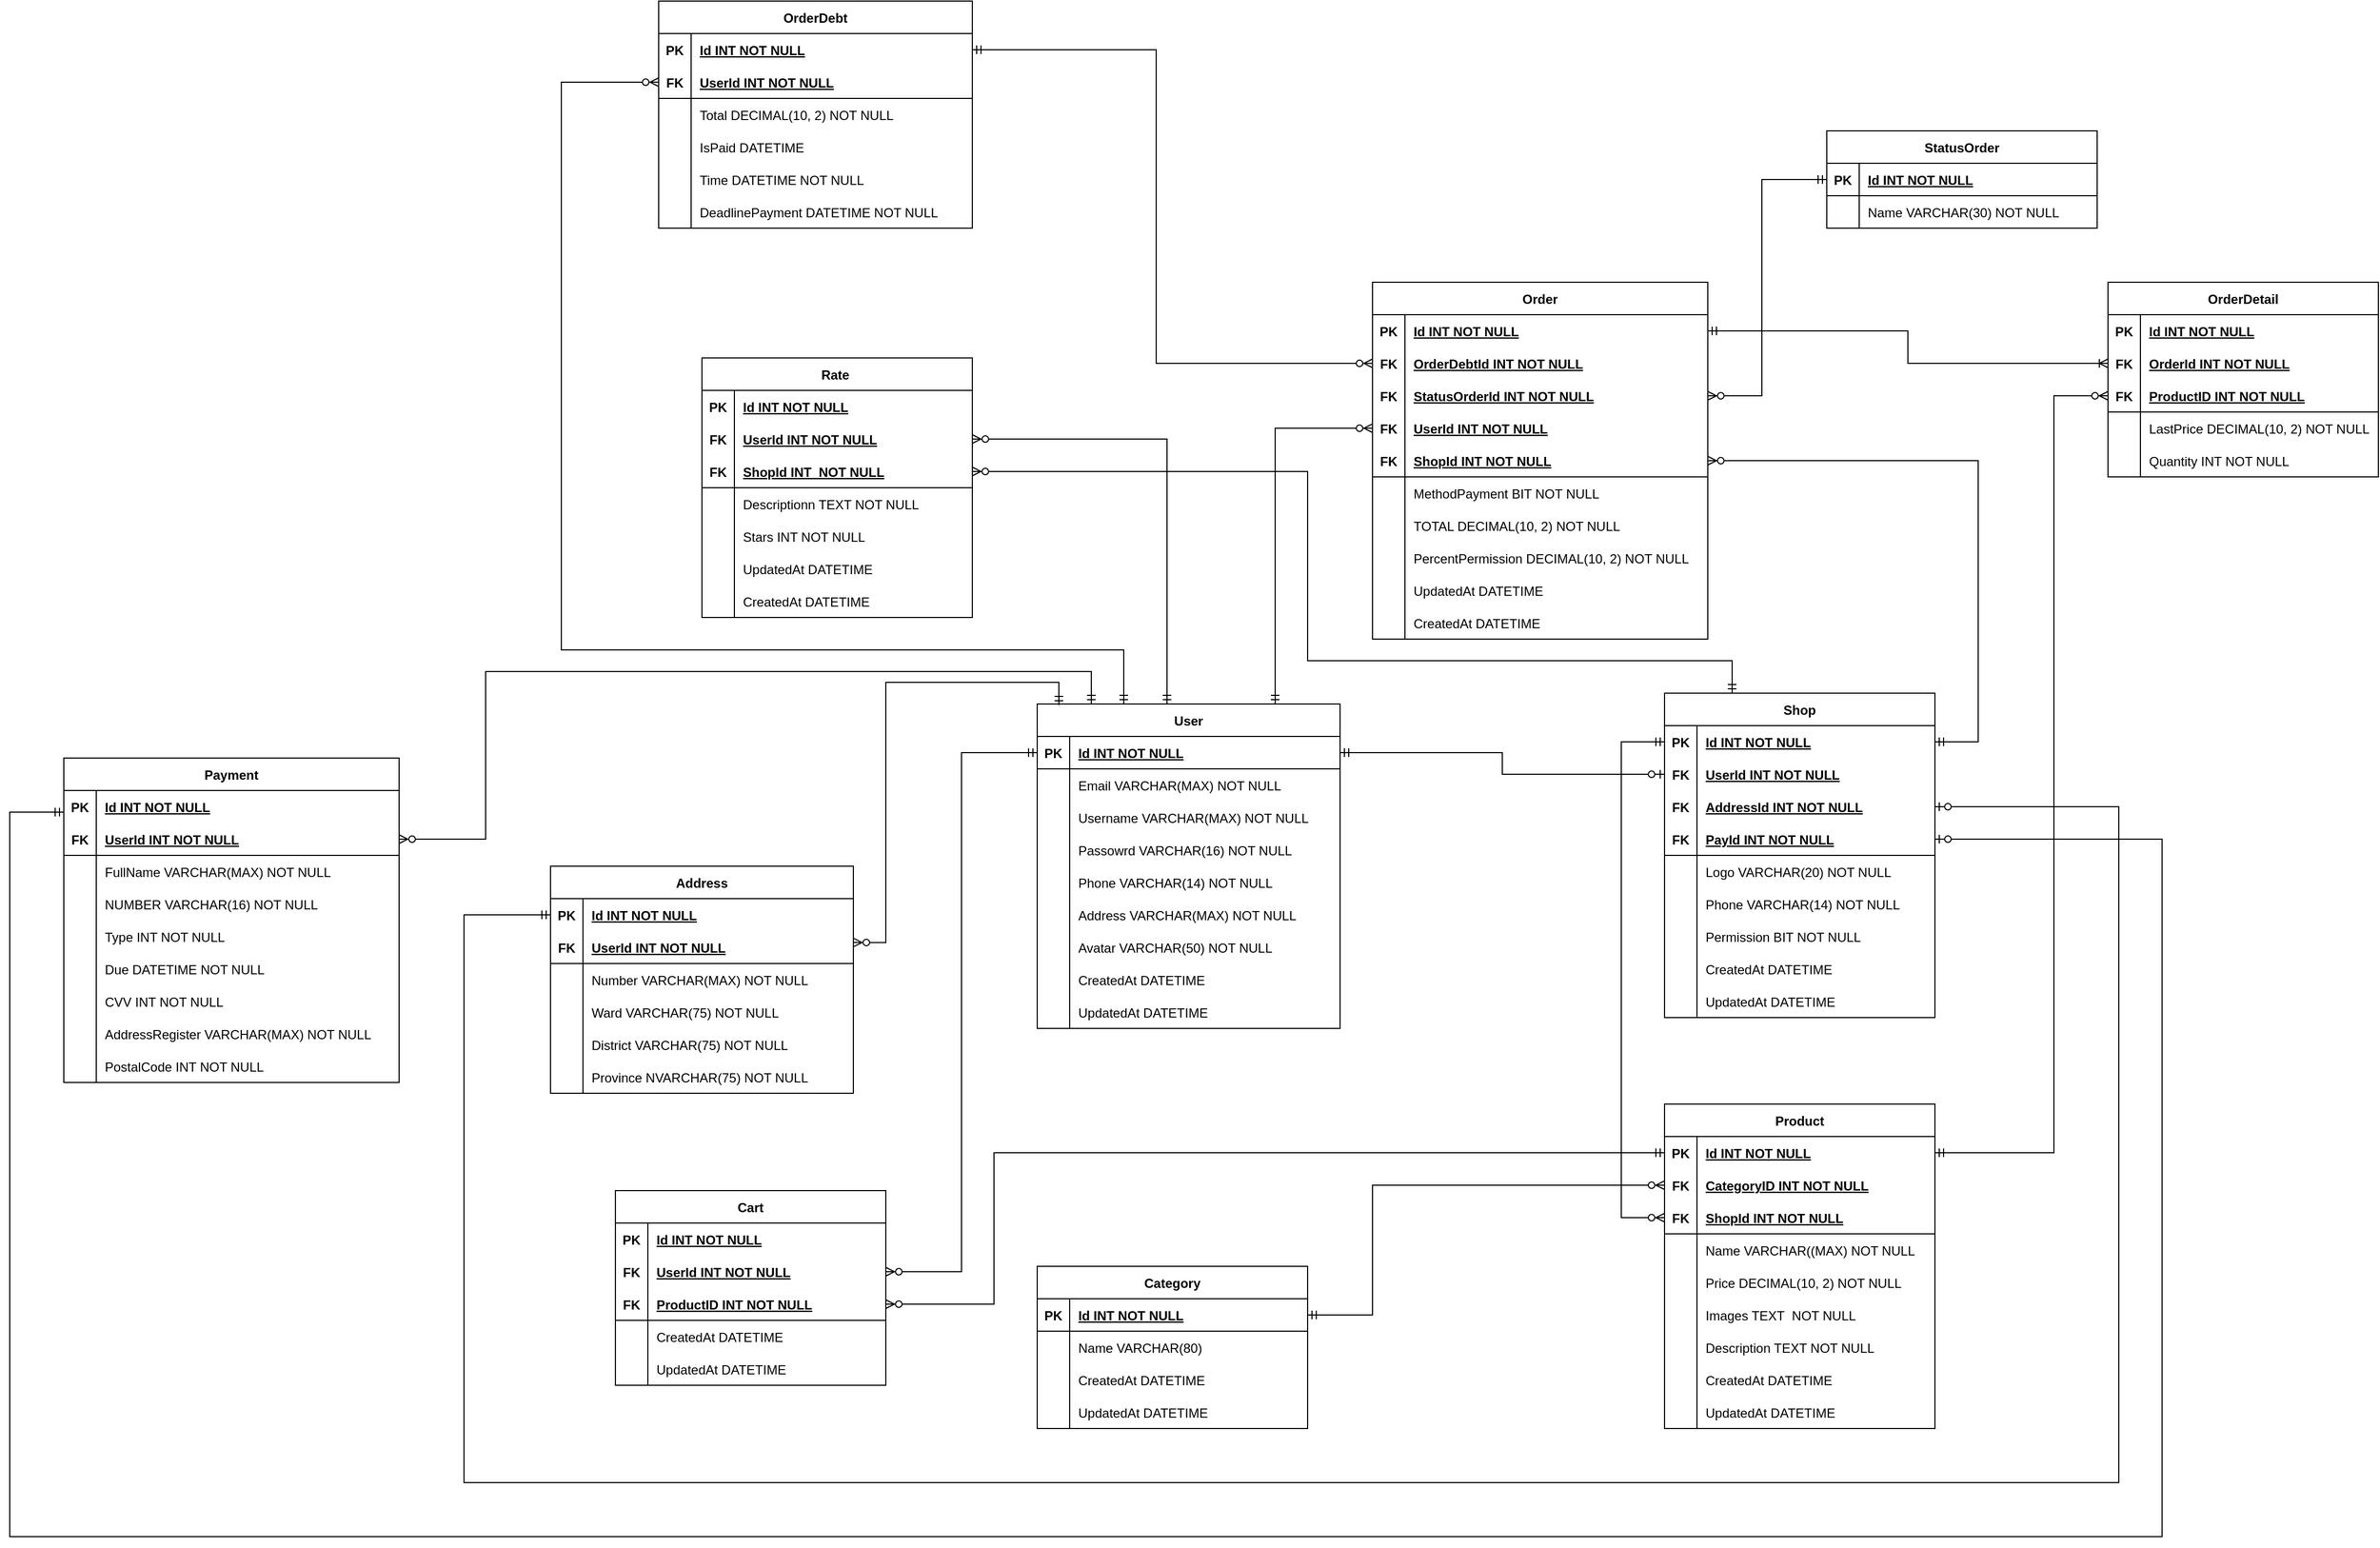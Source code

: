 <mxfile version="15.8.6" type="device"><diagram id="R2lEEEUBdFMjLlhIrx00" name="Page-1"><mxGraphModel dx="2482" dy="1536" grid="1" gridSize="10" guides="1" tooltips="1" connect="1" arrows="1" fold="1" page="1" pageScale="1" pageWidth="850" pageHeight="1100" math="0" shadow="0" extFonts="Permanent Marker^https://fonts.googleapis.com/css?family=Permanent+Marker"><root><mxCell id="0"/><mxCell id="1" parent="0"/><mxCell id="WYvigdILmwhUEQbHmhdq-99" style="edgeStyle=orthogonalEdgeStyle;rounded=0;orthogonalLoop=1;jettySize=auto;html=1;entryX=1;entryY=0.5;entryDx=0;entryDy=0;startArrow=ERmandOne;startFill=0;endArrow=ERzeroToMany;endFill=0;" parent="1" source="C-vyLk0tnHw3VtMMgP7b-23" target="WYvigdILmwhUEQbHmhdq-96" edge="1"><mxGeometry relative="1" as="geometry"><Array as="points"><mxPoint x="180" y="-195"/></Array></mxGeometry></mxCell><mxCell id="C-vyLk0tnHw3VtMMgP7b-23" value="User" style="shape=table;startSize=30;container=1;collapsible=1;childLayout=tableLayout;fixedRows=1;rowLines=0;fontStyle=1;align=center;resizeLast=1;" parent="1" vertex="1"><mxGeometry x="60" y="50" width="280" height="300" as="geometry"/></mxCell><mxCell id="WYvigdILmwhUEQbHmhdq-29" value="" style="shape=partialRectangle;collapsible=0;dropTarget=0;pointerEvents=0;fillColor=none;points=[[0,0.5],[1,0.5]];portConstraint=eastwest;top=0;left=0;right=0;bottom=1;strokeColor=default;" parent="C-vyLk0tnHw3VtMMgP7b-23" vertex="1"><mxGeometry y="30" width="280" height="30" as="geometry"/></mxCell><mxCell id="WYvigdILmwhUEQbHmhdq-30" value="PK" style="shape=partialRectangle;overflow=hidden;connectable=0;fillColor=none;top=0;left=0;bottom=0;right=0;fontStyle=1;" parent="WYvigdILmwhUEQbHmhdq-29" vertex="1"><mxGeometry width="30" height="30" as="geometry"><mxRectangle width="30" height="30" as="alternateBounds"/></mxGeometry></mxCell><mxCell id="WYvigdILmwhUEQbHmhdq-31" value="Id INT NOT NULL" style="shape=partialRectangle;overflow=hidden;connectable=0;fillColor=none;top=0;left=0;bottom=0;right=0;align=left;spacingLeft=6;fontStyle=5;strokeColor=default;" parent="WYvigdILmwhUEQbHmhdq-29" vertex="1"><mxGeometry x="30" width="250" height="30" as="geometry"><mxRectangle width="250" height="30" as="alternateBounds"/></mxGeometry></mxCell><mxCell id="C-vyLk0tnHw3VtMMgP7b-27" value="" style="shape=partialRectangle;collapsible=0;dropTarget=0;pointerEvents=0;fillColor=none;points=[[0,0.5],[1,0.5]];portConstraint=eastwest;top=0;left=0;right=0;bottom=0;" parent="C-vyLk0tnHw3VtMMgP7b-23" vertex="1"><mxGeometry y="60" width="280" height="30" as="geometry"/></mxCell><mxCell id="C-vyLk0tnHw3VtMMgP7b-28" value="" style="shape=partialRectangle;overflow=hidden;connectable=0;fillColor=none;top=0;left=0;bottom=0;right=0;" parent="C-vyLk0tnHw3VtMMgP7b-27" vertex="1"><mxGeometry width="30" height="30" as="geometry"><mxRectangle width="30" height="30" as="alternateBounds"/></mxGeometry></mxCell><mxCell id="C-vyLk0tnHw3VtMMgP7b-29" value="Email VARCHAR(MAX) NOT NULL" style="shape=partialRectangle;overflow=hidden;connectable=0;fillColor=none;top=0;left=0;bottom=0;right=0;align=left;spacingLeft=6;" parent="C-vyLk0tnHw3VtMMgP7b-27" vertex="1"><mxGeometry x="30" width="250" height="30" as="geometry"><mxRectangle width="250" height="30" as="alternateBounds"/></mxGeometry></mxCell><mxCell id="Ss39MFv49jCC6DfjkJnM-18" value="" style="shape=partialRectangle;collapsible=0;dropTarget=0;pointerEvents=0;fillColor=none;points=[[0,0.5],[1,0.5]];portConstraint=eastwest;top=0;left=0;right=0;bottom=0;" parent="C-vyLk0tnHw3VtMMgP7b-23" vertex="1"><mxGeometry y="90" width="280" height="30" as="geometry"/></mxCell><mxCell id="Ss39MFv49jCC6DfjkJnM-19" value="" style="shape=partialRectangle;overflow=hidden;connectable=0;fillColor=none;top=0;left=0;bottom=0;right=0;" parent="Ss39MFv49jCC6DfjkJnM-18" vertex="1"><mxGeometry width="30" height="30" as="geometry"><mxRectangle width="30" height="30" as="alternateBounds"/></mxGeometry></mxCell><mxCell id="Ss39MFv49jCC6DfjkJnM-20" value="Username VARCHAR(MAX) NOT NULL" style="shape=partialRectangle;overflow=hidden;connectable=0;fillColor=none;top=0;left=0;bottom=0;right=0;align=left;spacingLeft=6;" parent="Ss39MFv49jCC6DfjkJnM-18" vertex="1"><mxGeometry x="30" width="250" height="30" as="geometry"><mxRectangle width="250" height="30" as="alternateBounds"/></mxGeometry></mxCell><mxCell id="Ss39MFv49jCC6DfjkJnM-21" value="" style="shape=partialRectangle;collapsible=0;dropTarget=0;pointerEvents=0;fillColor=none;points=[[0,0.5],[1,0.5]];portConstraint=eastwest;top=0;left=0;right=0;bottom=0;" parent="C-vyLk0tnHw3VtMMgP7b-23" vertex="1"><mxGeometry y="120" width="280" height="30" as="geometry"/></mxCell><mxCell id="Ss39MFv49jCC6DfjkJnM-22" value="" style="shape=partialRectangle;overflow=hidden;connectable=0;fillColor=none;top=0;left=0;bottom=0;right=0;" parent="Ss39MFv49jCC6DfjkJnM-21" vertex="1"><mxGeometry width="30" height="30" as="geometry"><mxRectangle width="30" height="30" as="alternateBounds"/></mxGeometry></mxCell><mxCell id="Ss39MFv49jCC6DfjkJnM-23" value="Passowrd VARCHAR(16) NOT NULL" style="shape=partialRectangle;overflow=hidden;connectable=0;fillColor=none;top=0;left=0;bottom=0;right=0;align=left;spacingLeft=6;" parent="Ss39MFv49jCC6DfjkJnM-21" vertex="1"><mxGeometry x="30" width="250" height="30" as="geometry"><mxRectangle width="250" height="30" as="alternateBounds"/></mxGeometry></mxCell><mxCell id="Ss39MFv49jCC6DfjkJnM-24" value="" style="shape=partialRectangle;collapsible=0;dropTarget=0;pointerEvents=0;fillColor=none;points=[[0,0.5],[1,0.5]];portConstraint=eastwest;top=0;left=0;right=0;bottom=0;" parent="C-vyLk0tnHw3VtMMgP7b-23" vertex="1"><mxGeometry y="150" width="280" height="30" as="geometry"/></mxCell><mxCell id="Ss39MFv49jCC6DfjkJnM-25" value="" style="shape=partialRectangle;overflow=hidden;connectable=0;fillColor=none;top=0;left=0;bottom=0;right=0;" parent="Ss39MFv49jCC6DfjkJnM-24" vertex="1"><mxGeometry width="30" height="30" as="geometry"><mxRectangle width="30" height="30" as="alternateBounds"/></mxGeometry></mxCell><mxCell id="Ss39MFv49jCC6DfjkJnM-26" value="Phone VARCHAR(14) NOT NULL" style="shape=partialRectangle;overflow=hidden;connectable=0;fillColor=none;top=0;left=0;bottom=0;right=0;align=left;spacingLeft=6;" parent="Ss39MFv49jCC6DfjkJnM-24" vertex="1"><mxGeometry x="30" width="250" height="30" as="geometry"><mxRectangle width="250" height="30" as="alternateBounds"/></mxGeometry></mxCell><mxCell id="Ss39MFv49jCC6DfjkJnM-30" value="" style="shape=partialRectangle;collapsible=0;dropTarget=0;pointerEvents=0;fillColor=none;points=[[0,0.5],[1,0.5]];portConstraint=eastwest;top=0;left=0;right=0;bottom=0;" parent="C-vyLk0tnHw3VtMMgP7b-23" vertex="1"><mxGeometry y="180" width="280" height="30" as="geometry"/></mxCell><mxCell id="Ss39MFv49jCC6DfjkJnM-31" value="" style="shape=partialRectangle;overflow=hidden;connectable=0;fillColor=none;top=0;left=0;bottom=0;right=0;" parent="Ss39MFv49jCC6DfjkJnM-30" vertex="1"><mxGeometry width="30" height="30" as="geometry"><mxRectangle width="30" height="30" as="alternateBounds"/></mxGeometry></mxCell><mxCell id="Ss39MFv49jCC6DfjkJnM-32" value="Address VARCHAR(MAX) NOT NULL" style="shape=partialRectangle;overflow=hidden;connectable=0;fillColor=none;top=0;left=0;bottom=0;right=0;align=left;spacingLeft=6;" parent="Ss39MFv49jCC6DfjkJnM-30" vertex="1"><mxGeometry x="30" width="250" height="30" as="geometry"><mxRectangle width="250" height="30" as="alternateBounds"/></mxGeometry></mxCell><mxCell id="Ss39MFv49jCC6DfjkJnM-27" value="" style="shape=partialRectangle;collapsible=0;dropTarget=0;pointerEvents=0;fillColor=none;points=[[0,0.5],[1,0.5]];portConstraint=eastwest;top=0;left=0;right=0;bottom=0;" parent="C-vyLk0tnHw3VtMMgP7b-23" vertex="1"><mxGeometry y="210" width="280" height="30" as="geometry"/></mxCell><mxCell id="Ss39MFv49jCC6DfjkJnM-28" value="" style="shape=partialRectangle;overflow=hidden;connectable=0;fillColor=none;top=0;left=0;bottom=0;right=0;" parent="Ss39MFv49jCC6DfjkJnM-27" vertex="1"><mxGeometry width="30" height="30" as="geometry"><mxRectangle width="30" height="30" as="alternateBounds"/></mxGeometry></mxCell><mxCell id="Ss39MFv49jCC6DfjkJnM-29" value="Avatar VARCHAR(50) NOT NULL" style="shape=partialRectangle;overflow=hidden;connectable=0;fillColor=none;top=0;left=0;bottom=0;right=0;align=left;spacingLeft=6;" parent="Ss39MFv49jCC6DfjkJnM-27" vertex="1"><mxGeometry x="30" width="250" height="30" as="geometry"><mxRectangle width="250" height="30" as="alternateBounds"/></mxGeometry></mxCell><mxCell id="Ss39MFv49jCC6DfjkJnM-33" value="" style="shape=partialRectangle;collapsible=0;dropTarget=0;pointerEvents=0;fillColor=none;points=[[0,0.5],[1,0.5]];portConstraint=eastwest;top=0;left=0;right=0;bottom=0;" parent="C-vyLk0tnHw3VtMMgP7b-23" vertex="1"><mxGeometry y="240" width="280" height="30" as="geometry"/></mxCell><mxCell id="Ss39MFv49jCC6DfjkJnM-34" value="" style="shape=partialRectangle;overflow=hidden;connectable=0;fillColor=none;top=0;left=0;bottom=0;right=0;" parent="Ss39MFv49jCC6DfjkJnM-33" vertex="1"><mxGeometry width="30" height="30" as="geometry"><mxRectangle width="30" height="30" as="alternateBounds"/></mxGeometry></mxCell><mxCell id="Ss39MFv49jCC6DfjkJnM-35" value="CreatedAt DATETIME" style="shape=partialRectangle;overflow=hidden;connectable=0;fillColor=none;top=0;left=0;bottom=0;right=0;align=left;spacingLeft=6;" parent="Ss39MFv49jCC6DfjkJnM-33" vertex="1"><mxGeometry x="30" width="250" height="30" as="geometry"><mxRectangle width="250" height="30" as="alternateBounds"/></mxGeometry></mxCell><mxCell id="Ss39MFv49jCC6DfjkJnM-36" value="" style="shape=partialRectangle;collapsible=0;dropTarget=0;pointerEvents=0;fillColor=none;points=[[0,0.5],[1,0.5]];portConstraint=eastwest;top=0;left=0;right=0;bottom=0;" parent="C-vyLk0tnHw3VtMMgP7b-23" vertex="1"><mxGeometry y="270" width="280" height="30" as="geometry"/></mxCell><mxCell id="Ss39MFv49jCC6DfjkJnM-37" value="" style="shape=partialRectangle;overflow=hidden;connectable=0;fillColor=none;top=0;left=0;bottom=0;right=0;" parent="Ss39MFv49jCC6DfjkJnM-36" vertex="1"><mxGeometry width="30" height="30" as="geometry"><mxRectangle width="30" height="30" as="alternateBounds"/></mxGeometry></mxCell><mxCell id="Ss39MFv49jCC6DfjkJnM-38" value="UpdatedAt DATETIME " style="shape=partialRectangle;overflow=hidden;connectable=0;fillColor=none;top=0;left=0;bottom=0;right=0;align=left;spacingLeft=6;" parent="Ss39MFv49jCC6DfjkJnM-36" vertex="1"><mxGeometry x="30" width="250" height="30" as="geometry"><mxRectangle width="250" height="30" as="alternateBounds"/></mxGeometry></mxCell><mxCell id="Ss39MFv49jCC6DfjkJnM-1" value="Shop" style="shape=table;startSize=30;container=1;collapsible=1;childLayout=tableLayout;fixedRows=1;rowLines=0;fontStyle=1;align=center;resizeLast=1;" parent="1" vertex="1"><mxGeometry x="640" y="40" width="250" height="300" as="geometry"/></mxCell><mxCell id="Ss39MFv49jCC6DfjkJnM-2" value="" style="shape=partialRectangle;collapsible=0;dropTarget=0;pointerEvents=0;fillColor=none;points=[[0,0.5],[1,0.5]];portConstraint=eastwest;top=0;left=0;right=0;bottom=1;strokeColor=none;" parent="Ss39MFv49jCC6DfjkJnM-1" vertex="1"><mxGeometry y="30" width="250" height="30" as="geometry"/></mxCell><mxCell id="Ss39MFv49jCC6DfjkJnM-3" value="PK" style="shape=partialRectangle;overflow=hidden;connectable=0;fillColor=none;top=0;left=0;bottom=0;right=0;fontStyle=1;" parent="Ss39MFv49jCC6DfjkJnM-2" vertex="1"><mxGeometry width="30" height="30" as="geometry"><mxRectangle width="30" height="30" as="alternateBounds"/></mxGeometry></mxCell><mxCell id="Ss39MFv49jCC6DfjkJnM-4" value="Id INT NOT NULL" style="shape=partialRectangle;overflow=hidden;connectable=0;fillColor=none;top=0;left=0;bottom=0;right=0;align=left;spacingLeft=6;fontStyle=5;" parent="Ss39MFv49jCC6DfjkJnM-2" vertex="1"><mxGeometry x="30" width="220" height="30" as="geometry"><mxRectangle width="220" height="30" as="alternateBounds"/></mxGeometry></mxCell><mxCell id="QNTg_0_QnrKCrhG4eD_D-64" value="" style="shape=partialRectangle;collapsible=0;dropTarget=0;pointerEvents=0;fillColor=none;points=[[0,0.5],[1,0.5]];portConstraint=eastwest;top=0;left=0;right=0;bottom=1;strokeColor=none;" parent="Ss39MFv49jCC6DfjkJnM-1" vertex="1"><mxGeometry y="60" width="250" height="30" as="geometry"/></mxCell><mxCell id="QNTg_0_QnrKCrhG4eD_D-65" value="FK" style="shape=partialRectangle;overflow=hidden;connectable=0;fillColor=none;top=0;left=0;bottom=0;right=0;fontStyle=1;" parent="QNTg_0_QnrKCrhG4eD_D-64" vertex="1"><mxGeometry width="30" height="30" as="geometry"><mxRectangle width="30" height="30" as="alternateBounds"/></mxGeometry></mxCell><mxCell id="QNTg_0_QnrKCrhG4eD_D-66" value="UserId INT NOT NULL" style="shape=partialRectangle;overflow=hidden;connectable=0;fillColor=none;top=0;left=0;bottom=0;right=0;align=left;spacingLeft=6;fontStyle=5;" parent="QNTg_0_QnrKCrhG4eD_D-64" vertex="1"><mxGeometry x="30" width="220" height="30" as="geometry"><mxRectangle width="220" height="30" as="alternateBounds"/></mxGeometry></mxCell><mxCell id="QNTg_0_QnrKCrhG4eD_D-61" value="" style="shape=partialRectangle;collapsible=0;dropTarget=0;pointerEvents=0;fillColor=none;points=[[0,0.5],[1,0.5]];portConstraint=eastwest;top=0;left=0;right=0;bottom=1;strokeColor=none;" parent="Ss39MFv49jCC6DfjkJnM-1" vertex="1"><mxGeometry y="90" width="250" height="30" as="geometry"/></mxCell><mxCell id="QNTg_0_QnrKCrhG4eD_D-62" value="FK" style="shape=partialRectangle;overflow=hidden;connectable=0;fillColor=none;top=0;left=0;bottom=0;right=0;fontStyle=1;" parent="QNTg_0_QnrKCrhG4eD_D-61" vertex="1"><mxGeometry width="30" height="30" as="geometry"><mxRectangle width="30" height="30" as="alternateBounds"/></mxGeometry></mxCell><mxCell id="QNTg_0_QnrKCrhG4eD_D-63" value="AddressId INT NOT NULL" style="shape=partialRectangle;overflow=hidden;connectable=0;fillColor=none;top=0;left=0;bottom=0;right=0;align=left;spacingLeft=6;fontStyle=5;" parent="QNTg_0_QnrKCrhG4eD_D-61" vertex="1"><mxGeometry x="30" width="220" height="30" as="geometry"><mxRectangle width="220" height="30" as="alternateBounds"/></mxGeometry></mxCell><mxCell id="WYvigdILmwhUEQbHmhdq-37" value="" style="shape=partialRectangle;collapsible=0;dropTarget=0;pointerEvents=0;fillColor=none;points=[[0,0.5],[1,0.5]];portConstraint=eastwest;top=0;left=0;right=0;bottom=1;" parent="Ss39MFv49jCC6DfjkJnM-1" vertex="1"><mxGeometry y="120" width="250" height="30" as="geometry"/></mxCell><mxCell id="WYvigdILmwhUEQbHmhdq-38" value="FK" style="shape=partialRectangle;overflow=hidden;connectable=0;fillColor=none;top=0;left=0;bottom=0;right=0;fontStyle=1;" parent="WYvigdILmwhUEQbHmhdq-37" vertex="1"><mxGeometry width="30" height="30" as="geometry"><mxRectangle width="30" height="30" as="alternateBounds"/></mxGeometry></mxCell><mxCell id="WYvigdILmwhUEQbHmhdq-39" value="PayId INT NOT NULL" style="shape=partialRectangle;overflow=hidden;connectable=0;fillColor=none;top=0;left=0;bottom=0;right=0;align=left;spacingLeft=6;fontStyle=5;" parent="WYvigdILmwhUEQbHmhdq-37" vertex="1"><mxGeometry x="30" width="220" height="30" as="geometry"><mxRectangle width="220" height="30" as="alternateBounds"/></mxGeometry></mxCell><mxCell id="Ss39MFv49jCC6DfjkJnM-5" value="" style="shape=partialRectangle;collapsible=0;dropTarget=0;pointerEvents=0;fillColor=none;points=[[0,0.5],[1,0.5]];portConstraint=eastwest;top=0;left=0;right=0;bottom=0;" parent="Ss39MFv49jCC6DfjkJnM-1" vertex="1"><mxGeometry y="150" width="250" height="30" as="geometry"/></mxCell><mxCell id="Ss39MFv49jCC6DfjkJnM-6" value="" style="shape=partialRectangle;overflow=hidden;connectable=0;fillColor=none;top=0;left=0;bottom=0;right=0;" parent="Ss39MFv49jCC6DfjkJnM-5" vertex="1"><mxGeometry width="30" height="30" as="geometry"><mxRectangle width="30" height="30" as="alternateBounds"/></mxGeometry></mxCell><mxCell id="Ss39MFv49jCC6DfjkJnM-7" value="Logo VARCHAR(20) NOT NULL" style="shape=partialRectangle;overflow=hidden;connectable=0;fillColor=none;top=0;left=0;bottom=0;right=0;align=left;spacingLeft=6;" parent="Ss39MFv49jCC6DfjkJnM-5" vertex="1"><mxGeometry x="30" width="220" height="30" as="geometry"><mxRectangle width="220" height="30" as="alternateBounds"/></mxGeometry></mxCell><mxCell id="Ss39MFv49jCC6DfjkJnM-48" value="" style="shape=partialRectangle;collapsible=0;dropTarget=0;pointerEvents=0;fillColor=none;points=[[0,0.5],[1,0.5]];portConstraint=eastwest;top=0;left=0;right=0;bottom=0;" parent="Ss39MFv49jCC6DfjkJnM-1" vertex="1"><mxGeometry y="180" width="250" height="30" as="geometry"/></mxCell><mxCell id="Ss39MFv49jCC6DfjkJnM-49" value="" style="shape=partialRectangle;overflow=hidden;connectable=0;fillColor=none;top=0;left=0;bottom=0;right=0;" parent="Ss39MFv49jCC6DfjkJnM-48" vertex="1"><mxGeometry width="30" height="30" as="geometry"><mxRectangle width="30" height="30" as="alternateBounds"/></mxGeometry></mxCell><mxCell id="Ss39MFv49jCC6DfjkJnM-50" value="Phone VARCHAR(14) NOT NULL" style="shape=partialRectangle;overflow=hidden;connectable=0;fillColor=none;top=0;left=0;bottom=0;right=0;align=left;spacingLeft=6;" parent="Ss39MFv49jCC6DfjkJnM-48" vertex="1"><mxGeometry x="30" width="220" height="30" as="geometry"><mxRectangle width="220" height="30" as="alternateBounds"/></mxGeometry></mxCell><mxCell id="Ss39MFv49jCC6DfjkJnM-51" value="" style="shape=partialRectangle;collapsible=0;dropTarget=0;pointerEvents=0;fillColor=none;points=[[0,0.5],[1,0.5]];portConstraint=eastwest;top=0;left=0;right=0;bottom=0;" parent="Ss39MFv49jCC6DfjkJnM-1" vertex="1"><mxGeometry y="210" width="250" height="30" as="geometry"/></mxCell><mxCell id="Ss39MFv49jCC6DfjkJnM-52" value="" style="shape=partialRectangle;overflow=hidden;connectable=0;fillColor=none;top=0;left=0;bottom=0;right=0;" parent="Ss39MFv49jCC6DfjkJnM-51" vertex="1"><mxGeometry width="30" height="30" as="geometry"><mxRectangle width="30" height="30" as="alternateBounds"/></mxGeometry></mxCell><mxCell id="Ss39MFv49jCC6DfjkJnM-53" value="Permission BIT NOT NULL" style="shape=partialRectangle;overflow=hidden;connectable=0;fillColor=none;top=0;left=0;bottom=0;right=0;align=left;spacingLeft=6;" parent="Ss39MFv49jCC6DfjkJnM-51" vertex="1"><mxGeometry x="30" width="220" height="30" as="geometry"><mxRectangle width="220" height="30" as="alternateBounds"/></mxGeometry></mxCell><mxCell id="Ss39MFv49jCC6DfjkJnM-39" value="" style="shape=partialRectangle;collapsible=0;dropTarget=0;pointerEvents=0;fillColor=none;points=[[0,0.5],[1,0.5]];portConstraint=eastwest;top=0;left=0;right=0;bottom=0;" parent="Ss39MFv49jCC6DfjkJnM-1" vertex="1"><mxGeometry y="240" width="250" height="30" as="geometry"/></mxCell><mxCell id="Ss39MFv49jCC6DfjkJnM-40" value="" style="shape=partialRectangle;overflow=hidden;connectable=0;fillColor=none;top=0;left=0;bottom=0;right=0;" parent="Ss39MFv49jCC6DfjkJnM-39" vertex="1"><mxGeometry width="30" height="30" as="geometry"><mxRectangle width="30" height="30" as="alternateBounds"/></mxGeometry></mxCell><mxCell id="Ss39MFv49jCC6DfjkJnM-41" value="CreatedAt DATETIME" style="shape=partialRectangle;overflow=hidden;connectable=0;fillColor=none;top=0;left=0;bottom=0;right=0;align=left;spacingLeft=6;" parent="Ss39MFv49jCC6DfjkJnM-39" vertex="1"><mxGeometry x="30" width="220" height="30" as="geometry"><mxRectangle width="220" height="30" as="alternateBounds"/></mxGeometry></mxCell><mxCell id="Ss39MFv49jCC6DfjkJnM-42" value="" style="shape=partialRectangle;collapsible=0;dropTarget=0;pointerEvents=0;fillColor=none;points=[[0,0.5],[1,0.5]];portConstraint=eastwest;top=0;left=0;right=0;bottom=0;" parent="Ss39MFv49jCC6DfjkJnM-1" vertex="1"><mxGeometry y="270" width="250" height="30" as="geometry"/></mxCell><mxCell id="Ss39MFv49jCC6DfjkJnM-43" value="" style="shape=partialRectangle;overflow=hidden;connectable=0;fillColor=none;top=0;left=0;bottom=0;right=0;" parent="Ss39MFv49jCC6DfjkJnM-42" vertex="1"><mxGeometry width="30" height="30" as="geometry"><mxRectangle width="30" height="30" as="alternateBounds"/></mxGeometry></mxCell><mxCell id="Ss39MFv49jCC6DfjkJnM-44" value="UpdatedAt DATETIME" style="shape=partialRectangle;overflow=hidden;connectable=0;fillColor=none;top=0;left=0;bottom=0;right=0;align=left;spacingLeft=6;" parent="Ss39MFv49jCC6DfjkJnM-42" vertex="1"><mxGeometry x="30" width="220" height="30" as="geometry"><mxRectangle width="220" height="30" as="alternateBounds"/></mxGeometry></mxCell><mxCell id="Ss39MFv49jCC6DfjkJnM-76" value="Product" style="shape=table;startSize=30;container=1;collapsible=1;childLayout=tableLayout;fixedRows=1;rowLines=0;fontStyle=1;align=center;resizeLast=1;" parent="1" vertex="1"><mxGeometry x="640" y="420" width="250" height="300" as="geometry"/></mxCell><mxCell id="WYvigdILmwhUEQbHmhdq-40" value="" style="shape=partialRectangle;collapsible=0;dropTarget=0;pointerEvents=0;fillColor=none;points=[[0,0.5],[1,0.5]];portConstraint=eastwest;top=0;left=0;right=0;bottom=1;strokeColor=none;" parent="Ss39MFv49jCC6DfjkJnM-76" vertex="1"><mxGeometry y="30" width="250" height="30" as="geometry"/></mxCell><mxCell id="WYvigdILmwhUEQbHmhdq-41" value="PK" style="shape=partialRectangle;overflow=hidden;connectable=0;fillColor=none;top=0;left=0;bottom=0;right=0;fontStyle=1;" parent="WYvigdILmwhUEQbHmhdq-40" vertex="1"><mxGeometry width="30" height="30" as="geometry"><mxRectangle width="30" height="30" as="alternateBounds"/></mxGeometry></mxCell><mxCell id="WYvigdILmwhUEQbHmhdq-42" value="Id INT NOT NULL" style="shape=partialRectangle;overflow=hidden;connectable=0;fillColor=none;top=0;left=0;bottom=0;right=0;align=left;spacingLeft=6;fontStyle=5;" parent="WYvigdILmwhUEQbHmhdq-40" vertex="1"><mxGeometry x="30" width="220" height="30" as="geometry"><mxRectangle width="220" height="30" as="alternateBounds"/></mxGeometry></mxCell><mxCell id="WYvigdILmwhUEQbHmhdq-44" value="" style="shape=partialRectangle;collapsible=0;dropTarget=0;pointerEvents=0;fillColor=none;points=[[0,0.5],[1,0.5]];portConstraint=eastwest;top=0;left=0;right=0;bottom=1;strokeColor=none;" parent="Ss39MFv49jCC6DfjkJnM-76" vertex="1"><mxGeometry y="60" width="250" height="30" as="geometry"/></mxCell><mxCell id="WYvigdILmwhUEQbHmhdq-45" value="FK" style="shape=partialRectangle;overflow=hidden;connectable=0;fillColor=none;top=0;left=0;bottom=0;right=0;fontStyle=1;" parent="WYvigdILmwhUEQbHmhdq-44" vertex="1"><mxGeometry width="30" height="30" as="geometry"><mxRectangle width="30" height="30" as="alternateBounds"/></mxGeometry></mxCell><mxCell id="WYvigdILmwhUEQbHmhdq-46" value="CategoryID INT NOT NULL" style="shape=partialRectangle;overflow=hidden;connectable=0;fillColor=none;top=0;left=0;bottom=0;right=0;align=left;spacingLeft=6;fontStyle=5;" parent="WYvigdILmwhUEQbHmhdq-44" vertex="1"><mxGeometry x="30" width="220" height="30" as="geometry"><mxRectangle width="220" height="30" as="alternateBounds"/></mxGeometry></mxCell><mxCell id="Ss39MFv49jCC6DfjkJnM-77" value="" style="shape=partialRectangle;collapsible=0;dropTarget=0;pointerEvents=0;fillColor=none;points=[[0,0.5],[1,0.5]];portConstraint=eastwest;top=0;left=0;right=0;bottom=1;" parent="Ss39MFv49jCC6DfjkJnM-76" vertex="1"><mxGeometry y="90" width="250" height="30" as="geometry"/></mxCell><mxCell id="Ss39MFv49jCC6DfjkJnM-78" value="FK" style="shape=partialRectangle;overflow=hidden;connectable=0;fillColor=none;top=0;left=0;bottom=0;right=0;fontStyle=1;" parent="Ss39MFv49jCC6DfjkJnM-77" vertex="1"><mxGeometry width="30" height="30" as="geometry"><mxRectangle width="30" height="30" as="alternateBounds"/></mxGeometry></mxCell><mxCell id="Ss39MFv49jCC6DfjkJnM-79" value="ShopId INT NOT NULL" style="shape=partialRectangle;overflow=hidden;connectable=0;fillColor=none;top=0;left=0;bottom=0;right=0;align=left;spacingLeft=6;fontStyle=5;" parent="Ss39MFv49jCC6DfjkJnM-77" vertex="1"><mxGeometry x="30" width="220" height="30" as="geometry"><mxRectangle width="220" height="30" as="alternateBounds"/></mxGeometry></mxCell><mxCell id="Ss39MFv49jCC6DfjkJnM-80" value="" style="shape=partialRectangle;collapsible=0;dropTarget=0;pointerEvents=0;fillColor=none;points=[[0,0.5],[1,0.5]];portConstraint=eastwest;top=0;left=0;right=0;bottom=0;" parent="Ss39MFv49jCC6DfjkJnM-76" vertex="1"><mxGeometry y="120" width="250" height="30" as="geometry"/></mxCell><mxCell id="Ss39MFv49jCC6DfjkJnM-81" value="" style="shape=partialRectangle;overflow=hidden;connectable=0;fillColor=none;top=0;left=0;bottom=0;right=0;" parent="Ss39MFv49jCC6DfjkJnM-80" vertex="1"><mxGeometry width="30" height="30" as="geometry"><mxRectangle width="30" height="30" as="alternateBounds"/></mxGeometry></mxCell><mxCell id="Ss39MFv49jCC6DfjkJnM-82" value="Name VARCHAR((MAX) NOT NULL" style="shape=partialRectangle;overflow=hidden;connectable=0;fillColor=none;top=0;left=0;bottom=0;right=0;align=left;spacingLeft=6;" parent="Ss39MFv49jCC6DfjkJnM-80" vertex="1"><mxGeometry x="30" width="220" height="30" as="geometry"><mxRectangle width="220" height="30" as="alternateBounds"/></mxGeometry></mxCell><mxCell id="Ss39MFv49jCC6DfjkJnM-89" value="" style="shape=partialRectangle;collapsible=0;dropTarget=0;pointerEvents=0;fillColor=none;points=[[0,0.5],[1,0.5]];portConstraint=eastwest;top=0;left=0;right=0;bottom=0;" parent="Ss39MFv49jCC6DfjkJnM-76" vertex="1"><mxGeometry y="150" width="250" height="30" as="geometry"/></mxCell><mxCell id="Ss39MFv49jCC6DfjkJnM-90" value="" style="shape=partialRectangle;overflow=hidden;connectable=0;fillColor=none;top=0;left=0;bottom=0;right=0;" parent="Ss39MFv49jCC6DfjkJnM-89" vertex="1"><mxGeometry width="30" height="30" as="geometry"><mxRectangle width="30" height="30" as="alternateBounds"/></mxGeometry></mxCell><mxCell id="Ss39MFv49jCC6DfjkJnM-91" value="Price DECIMAL(10, 2) NOT NULL" style="shape=partialRectangle;overflow=hidden;connectable=0;fillColor=none;top=0;left=0;bottom=0;right=0;align=left;spacingLeft=6;" parent="Ss39MFv49jCC6DfjkJnM-89" vertex="1"><mxGeometry x="30" width="220" height="30" as="geometry"><mxRectangle width="220" height="30" as="alternateBounds"/></mxGeometry></mxCell><mxCell id="Ss39MFv49jCC6DfjkJnM-92" value="" style="shape=partialRectangle;collapsible=0;dropTarget=0;pointerEvents=0;fillColor=none;points=[[0,0.5],[1,0.5]];portConstraint=eastwest;top=0;left=0;right=0;bottom=0;" parent="Ss39MFv49jCC6DfjkJnM-76" vertex="1"><mxGeometry y="180" width="250" height="30" as="geometry"/></mxCell><mxCell id="Ss39MFv49jCC6DfjkJnM-93" value="" style="shape=partialRectangle;overflow=hidden;connectable=0;fillColor=none;top=0;left=0;bottom=0;right=0;" parent="Ss39MFv49jCC6DfjkJnM-92" vertex="1"><mxGeometry width="30" height="30" as="geometry"><mxRectangle width="30" height="30" as="alternateBounds"/></mxGeometry></mxCell><mxCell id="Ss39MFv49jCC6DfjkJnM-94" value="Images TEXT  NOT NULL" style="shape=partialRectangle;overflow=hidden;connectable=0;fillColor=none;top=0;left=0;bottom=0;right=0;align=left;spacingLeft=6;" parent="Ss39MFv49jCC6DfjkJnM-92" vertex="1"><mxGeometry x="30" width="220" height="30" as="geometry"><mxRectangle width="220" height="30" as="alternateBounds"/></mxGeometry></mxCell><mxCell id="Ss39MFv49jCC6DfjkJnM-95" value="" style="shape=partialRectangle;collapsible=0;dropTarget=0;pointerEvents=0;fillColor=none;points=[[0,0.5],[1,0.5]];portConstraint=eastwest;top=0;left=0;right=0;bottom=0;" parent="Ss39MFv49jCC6DfjkJnM-76" vertex="1"><mxGeometry y="210" width="250" height="30" as="geometry"/></mxCell><mxCell id="Ss39MFv49jCC6DfjkJnM-96" value="    " style="shape=partialRectangle;overflow=hidden;connectable=0;fillColor=none;top=0;left=0;bottom=0;right=0;" parent="Ss39MFv49jCC6DfjkJnM-95" vertex="1"><mxGeometry width="30" height="30" as="geometry"><mxRectangle width="30" height="30" as="alternateBounds"/></mxGeometry></mxCell><mxCell id="Ss39MFv49jCC6DfjkJnM-97" value="Description TEXT NOT NULL" style="shape=partialRectangle;overflow=hidden;connectable=0;fillColor=none;top=0;left=0;bottom=0;right=0;align=left;spacingLeft=6;" parent="Ss39MFv49jCC6DfjkJnM-95" vertex="1"><mxGeometry x="30" width="220" height="30" as="geometry"><mxRectangle width="220" height="30" as="alternateBounds"/></mxGeometry></mxCell><mxCell id="Ss39MFv49jCC6DfjkJnM-83" value="" style="shape=partialRectangle;collapsible=0;dropTarget=0;pointerEvents=0;fillColor=none;points=[[0,0.5],[1,0.5]];portConstraint=eastwest;top=0;left=0;right=0;bottom=0;" parent="Ss39MFv49jCC6DfjkJnM-76" vertex="1"><mxGeometry y="240" width="250" height="30" as="geometry"/></mxCell><mxCell id="Ss39MFv49jCC6DfjkJnM-84" value="" style="shape=partialRectangle;overflow=hidden;connectable=0;fillColor=none;top=0;left=0;bottom=0;right=0;" parent="Ss39MFv49jCC6DfjkJnM-83" vertex="1"><mxGeometry width="30" height="30" as="geometry"><mxRectangle width="30" height="30" as="alternateBounds"/></mxGeometry></mxCell><mxCell id="Ss39MFv49jCC6DfjkJnM-85" value="CreatedAt DATETIME" style="shape=partialRectangle;overflow=hidden;connectable=0;fillColor=none;top=0;left=0;bottom=0;right=0;align=left;spacingLeft=6;" parent="Ss39MFv49jCC6DfjkJnM-83" vertex="1"><mxGeometry x="30" width="220" height="30" as="geometry"><mxRectangle width="220" height="30" as="alternateBounds"/></mxGeometry></mxCell><mxCell id="Ss39MFv49jCC6DfjkJnM-86" value="" style="shape=partialRectangle;collapsible=0;dropTarget=0;pointerEvents=0;fillColor=none;points=[[0,0.5],[1,0.5]];portConstraint=eastwest;top=0;left=0;right=0;bottom=0;" parent="Ss39MFv49jCC6DfjkJnM-76" vertex="1"><mxGeometry y="270" width="250" height="30" as="geometry"/></mxCell><mxCell id="Ss39MFv49jCC6DfjkJnM-87" value="" style="shape=partialRectangle;overflow=hidden;connectable=0;fillColor=none;top=0;left=0;bottom=0;right=0;" parent="Ss39MFv49jCC6DfjkJnM-86" vertex="1"><mxGeometry width="30" height="30" as="geometry"><mxRectangle width="30" height="30" as="alternateBounds"/></mxGeometry></mxCell><mxCell id="Ss39MFv49jCC6DfjkJnM-88" value="UpdatedAt DATETIME" style="shape=partialRectangle;overflow=hidden;connectable=0;fillColor=none;top=0;left=0;bottom=0;right=0;align=left;spacingLeft=6;" parent="Ss39MFv49jCC6DfjkJnM-86" vertex="1"><mxGeometry x="30" width="220" height="30" as="geometry"><mxRectangle width="220" height="30" as="alternateBounds"/></mxGeometry></mxCell><mxCell id="Ss39MFv49jCC6DfjkJnM-98" value="Rate " style="shape=table;startSize=30;container=1;collapsible=1;childLayout=tableLayout;fixedRows=1;rowLines=0;fontStyle=1;align=center;resizeLast=1;" parent="1" vertex="1"><mxGeometry x="-250" y="-270" width="250" height="240" as="geometry"/></mxCell><mxCell id="Ss39MFv49jCC6DfjkJnM-99" value="" style="shape=partialRectangle;collapsible=0;dropTarget=0;pointerEvents=0;fillColor=none;points=[[0,0.5],[1,0.5]];portConstraint=eastwest;top=0;left=0;right=0;bottom=1;strokeColor=none;" parent="Ss39MFv49jCC6DfjkJnM-98" vertex="1"><mxGeometry y="30" width="250" height="30" as="geometry"/></mxCell><mxCell id="Ss39MFv49jCC6DfjkJnM-100" value="PK" style="shape=partialRectangle;overflow=hidden;connectable=0;fillColor=none;top=0;left=0;bottom=0;right=0;fontStyle=1;" parent="Ss39MFv49jCC6DfjkJnM-99" vertex="1"><mxGeometry width="30" height="30" as="geometry"><mxRectangle width="30" height="30" as="alternateBounds"/></mxGeometry></mxCell><mxCell id="Ss39MFv49jCC6DfjkJnM-101" value="Id INT NOT NULL" style="shape=partialRectangle;overflow=hidden;connectable=0;fillColor=none;top=0;left=0;bottom=0;right=0;align=left;spacingLeft=6;fontStyle=5;" parent="Ss39MFv49jCC6DfjkJnM-99" vertex="1"><mxGeometry x="30" width="220" height="30" as="geometry"><mxRectangle width="220" height="30" as="alternateBounds"/></mxGeometry></mxCell><mxCell id="WYvigdILmwhUEQbHmhdq-96" value="" style="shape=partialRectangle;collapsible=0;dropTarget=0;pointerEvents=0;fillColor=none;points=[[0,0.5],[1,0.5]];portConstraint=eastwest;top=0;left=0;right=0;bottom=1;strokeColor=none;" parent="Ss39MFv49jCC6DfjkJnM-98" vertex="1"><mxGeometry y="60" width="250" height="30" as="geometry"/></mxCell><mxCell id="WYvigdILmwhUEQbHmhdq-97" value="FK" style="shape=partialRectangle;overflow=hidden;connectable=0;fillColor=none;top=0;left=0;bottom=0;right=0;fontStyle=1;" parent="WYvigdILmwhUEQbHmhdq-96" vertex="1"><mxGeometry width="30" height="30" as="geometry"><mxRectangle width="30" height="30" as="alternateBounds"/></mxGeometry></mxCell><mxCell id="WYvigdILmwhUEQbHmhdq-98" value="UserId INT NOT NULL" style="shape=partialRectangle;overflow=hidden;connectable=0;fillColor=none;top=0;left=0;bottom=0;right=0;align=left;spacingLeft=6;fontStyle=5;" parent="WYvigdILmwhUEQbHmhdq-96" vertex="1"><mxGeometry x="30" width="220" height="30" as="geometry"><mxRectangle width="220" height="30" as="alternateBounds"/></mxGeometry></mxCell><mxCell id="WYvigdILmwhUEQbHmhdq-93" value="" style="shape=partialRectangle;collapsible=0;dropTarget=0;pointerEvents=0;fillColor=none;points=[[0,0.5],[1,0.5]];portConstraint=eastwest;top=0;left=0;right=0;bottom=1;" parent="Ss39MFv49jCC6DfjkJnM-98" vertex="1"><mxGeometry y="90" width="250" height="30" as="geometry"/></mxCell><mxCell id="WYvigdILmwhUEQbHmhdq-94" value="FK" style="shape=partialRectangle;overflow=hidden;connectable=0;fillColor=none;top=0;left=0;bottom=0;right=0;fontStyle=1;" parent="WYvigdILmwhUEQbHmhdq-93" vertex="1"><mxGeometry width="30" height="30" as="geometry"><mxRectangle width="30" height="30" as="alternateBounds"/></mxGeometry></mxCell><mxCell id="WYvigdILmwhUEQbHmhdq-95" value="ShopId INT  NOT NULL" style="shape=partialRectangle;overflow=hidden;connectable=0;fillColor=none;top=0;left=0;bottom=0;right=0;align=left;spacingLeft=6;fontStyle=5;" parent="WYvigdILmwhUEQbHmhdq-93" vertex="1"><mxGeometry x="30" width="220" height="30" as="geometry"><mxRectangle width="220" height="30" as="alternateBounds"/></mxGeometry></mxCell><mxCell id="Ss39MFv49jCC6DfjkJnM-102" value="" style="shape=partialRectangle;collapsible=0;dropTarget=0;pointerEvents=0;fillColor=none;points=[[0,0.5],[1,0.5]];portConstraint=eastwest;top=0;left=0;right=0;bottom=0;" parent="Ss39MFv49jCC6DfjkJnM-98" vertex="1"><mxGeometry y="120" width="250" height="30" as="geometry"/></mxCell><mxCell id="Ss39MFv49jCC6DfjkJnM-103" value="" style="shape=partialRectangle;overflow=hidden;connectable=0;fillColor=none;top=0;left=0;bottom=0;right=0;" parent="Ss39MFv49jCC6DfjkJnM-102" vertex="1"><mxGeometry width="30" height="30" as="geometry"><mxRectangle width="30" height="30" as="alternateBounds"/></mxGeometry></mxCell><mxCell id="Ss39MFv49jCC6DfjkJnM-104" value="Descriptionn TEXT NOT NULL" style="shape=partialRectangle;overflow=hidden;connectable=0;fillColor=none;top=0;left=0;bottom=0;right=0;align=left;spacingLeft=6;" parent="Ss39MFv49jCC6DfjkJnM-102" vertex="1"><mxGeometry x="30" width="220" height="30" as="geometry"><mxRectangle width="220" height="30" as="alternateBounds"/></mxGeometry></mxCell><mxCell id="Ss39MFv49jCC6DfjkJnM-111" value="" style="shape=partialRectangle;collapsible=0;dropTarget=0;pointerEvents=0;fillColor=none;points=[[0,0.5],[1,0.5]];portConstraint=eastwest;top=0;left=0;right=0;bottom=0;" parent="Ss39MFv49jCC6DfjkJnM-98" vertex="1"><mxGeometry y="150" width="250" height="30" as="geometry"/></mxCell><mxCell id="Ss39MFv49jCC6DfjkJnM-112" value="" style="shape=partialRectangle;overflow=hidden;connectable=0;fillColor=none;top=0;left=0;bottom=0;right=0;" parent="Ss39MFv49jCC6DfjkJnM-111" vertex="1"><mxGeometry width="30" height="30" as="geometry"><mxRectangle width="30" height="30" as="alternateBounds"/></mxGeometry></mxCell><mxCell id="Ss39MFv49jCC6DfjkJnM-113" value="Stars INT NOT NULL" style="shape=partialRectangle;overflow=hidden;connectable=0;fillColor=none;top=0;left=0;bottom=0;right=0;align=left;spacingLeft=6;" parent="Ss39MFv49jCC6DfjkJnM-111" vertex="1"><mxGeometry x="30" width="220" height="30" as="geometry"><mxRectangle width="220" height="30" as="alternateBounds"/></mxGeometry></mxCell><mxCell id="Ss39MFv49jCC6DfjkJnM-108" value="" style="shape=partialRectangle;collapsible=0;dropTarget=0;pointerEvents=0;fillColor=none;points=[[0,0.5],[1,0.5]];portConstraint=eastwest;top=0;left=0;right=0;bottom=0;" parent="Ss39MFv49jCC6DfjkJnM-98" vertex="1"><mxGeometry y="180" width="250" height="30" as="geometry"/></mxCell><mxCell id="Ss39MFv49jCC6DfjkJnM-109" value="" style="shape=partialRectangle;overflow=hidden;connectable=0;fillColor=none;top=0;left=0;bottom=0;right=0;" parent="Ss39MFv49jCC6DfjkJnM-108" vertex="1"><mxGeometry width="30" height="30" as="geometry"><mxRectangle width="30" height="30" as="alternateBounds"/></mxGeometry></mxCell><mxCell id="Ss39MFv49jCC6DfjkJnM-110" value="UpdatedAt DATETIME" style="shape=partialRectangle;overflow=hidden;connectable=0;fillColor=none;top=0;left=0;bottom=0;right=0;align=left;spacingLeft=6;" parent="Ss39MFv49jCC6DfjkJnM-108" vertex="1"><mxGeometry x="30" width="220" height="30" as="geometry"><mxRectangle width="220" height="30" as="alternateBounds"/></mxGeometry></mxCell><mxCell id="Ss39MFv49jCC6DfjkJnM-105" value="" style="shape=partialRectangle;collapsible=0;dropTarget=0;pointerEvents=0;fillColor=none;points=[[0,0.5],[1,0.5]];portConstraint=eastwest;top=0;left=0;right=0;bottom=0;" parent="Ss39MFv49jCC6DfjkJnM-98" vertex="1"><mxGeometry y="210" width="250" height="30" as="geometry"/></mxCell><mxCell id="Ss39MFv49jCC6DfjkJnM-106" value="" style="shape=partialRectangle;overflow=hidden;connectable=0;fillColor=none;top=0;left=0;bottom=0;right=0;" parent="Ss39MFv49jCC6DfjkJnM-105" vertex="1"><mxGeometry width="30" height="30" as="geometry"><mxRectangle width="30" height="30" as="alternateBounds"/></mxGeometry></mxCell><mxCell id="Ss39MFv49jCC6DfjkJnM-107" value="CreatedAt DATETIME" style="shape=partialRectangle;overflow=hidden;connectable=0;fillColor=none;top=0;left=0;bottom=0;right=0;align=left;spacingLeft=6;" parent="Ss39MFv49jCC6DfjkJnM-105" vertex="1"><mxGeometry x="30" width="220" height="30" as="geometry"><mxRectangle width="220" height="30" as="alternateBounds"/></mxGeometry></mxCell><mxCell id="Ss39MFv49jCC6DfjkJnM-114" value="Category" style="shape=table;startSize=30;container=1;collapsible=1;childLayout=tableLayout;fixedRows=1;rowLines=0;fontStyle=1;align=center;resizeLast=1;" parent="1" vertex="1"><mxGeometry x="60" y="570" width="250" height="150" as="geometry"/></mxCell><mxCell id="Ss39MFv49jCC6DfjkJnM-115" value="" style="shape=partialRectangle;collapsible=0;dropTarget=0;pointerEvents=0;fillColor=none;points=[[0,0.5],[1,0.5]];portConstraint=eastwest;top=0;left=0;right=0;bottom=1;" parent="Ss39MFv49jCC6DfjkJnM-114" vertex="1"><mxGeometry y="30" width="250" height="30" as="geometry"/></mxCell><mxCell id="Ss39MFv49jCC6DfjkJnM-116" value="PK" style="shape=partialRectangle;overflow=hidden;connectable=0;fillColor=none;top=0;left=0;bottom=0;right=0;fontStyle=1;" parent="Ss39MFv49jCC6DfjkJnM-115" vertex="1"><mxGeometry width="30" height="30" as="geometry"><mxRectangle width="30" height="30" as="alternateBounds"/></mxGeometry></mxCell><mxCell id="Ss39MFv49jCC6DfjkJnM-117" value="Id INT NOT NULL" style="shape=partialRectangle;overflow=hidden;connectable=0;fillColor=none;top=0;left=0;bottom=0;right=0;align=left;spacingLeft=6;fontStyle=5;" parent="Ss39MFv49jCC6DfjkJnM-115" vertex="1"><mxGeometry x="30" width="220" height="30" as="geometry"><mxRectangle width="220" height="30" as="alternateBounds"/></mxGeometry></mxCell><mxCell id="Ss39MFv49jCC6DfjkJnM-127" value="" style="shape=partialRectangle;collapsible=0;dropTarget=0;pointerEvents=0;fillColor=none;points=[[0,0.5],[1,0.5]];portConstraint=eastwest;top=0;left=0;right=0;bottom=0;" parent="Ss39MFv49jCC6DfjkJnM-114" vertex="1"><mxGeometry y="60" width="250" height="30" as="geometry"/></mxCell><mxCell id="Ss39MFv49jCC6DfjkJnM-128" value="" style="shape=partialRectangle;overflow=hidden;connectable=0;fillColor=none;top=0;left=0;bottom=0;right=0;" parent="Ss39MFv49jCC6DfjkJnM-127" vertex="1"><mxGeometry width="30" height="30" as="geometry"><mxRectangle width="30" height="30" as="alternateBounds"/></mxGeometry></mxCell><mxCell id="Ss39MFv49jCC6DfjkJnM-129" value="Name VARCHAR(80)" style="shape=partialRectangle;overflow=hidden;connectable=0;fillColor=none;top=0;left=0;bottom=0;right=0;align=left;spacingLeft=6;" parent="Ss39MFv49jCC6DfjkJnM-127" vertex="1"><mxGeometry x="30" width="220" height="30" as="geometry"><mxRectangle width="220" height="30" as="alternateBounds"/></mxGeometry></mxCell><mxCell id="Ss39MFv49jCC6DfjkJnM-121" value="" style="shape=partialRectangle;collapsible=0;dropTarget=0;pointerEvents=0;fillColor=none;points=[[0,0.5],[1,0.5]];portConstraint=eastwest;top=0;left=0;right=0;bottom=0;" parent="Ss39MFv49jCC6DfjkJnM-114" vertex="1"><mxGeometry y="90" width="250" height="30" as="geometry"/></mxCell><mxCell id="Ss39MFv49jCC6DfjkJnM-122" value="" style="shape=partialRectangle;overflow=hidden;connectable=0;fillColor=none;top=0;left=0;bottom=0;right=0;" parent="Ss39MFv49jCC6DfjkJnM-121" vertex="1"><mxGeometry width="30" height="30" as="geometry"><mxRectangle width="30" height="30" as="alternateBounds"/></mxGeometry></mxCell><mxCell id="Ss39MFv49jCC6DfjkJnM-123" value="CreatedAt DATETIME" style="shape=partialRectangle;overflow=hidden;connectable=0;fillColor=none;top=0;left=0;bottom=0;right=0;align=left;spacingLeft=6;" parent="Ss39MFv49jCC6DfjkJnM-121" vertex="1"><mxGeometry x="30" width="220" height="30" as="geometry"><mxRectangle width="220" height="30" as="alternateBounds"/></mxGeometry></mxCell><mxCell id="Ss39MFv49jCC6DfjkJnM-124" value="" style="shape=partialRectangle;collapsible=0;dropTarget=0;pointerEvents=0;fillColor=none;points=[[0,0.5],[1,0.5]];portConstraint=eastwest;top=0;left=0;right=0;bottom=0;" parent="Ss39MFv49jCC6DfjkJnM-114" vertex="1"><mxGeometry y="120" width="250" height="30" as="geometry"/></mxCell><mxCell id="Ss39MFv49jCC6DfjkJnM-125" value="" style="shape=partialRectangle;overflow=hidden;connectable=0;fillColor=none;top=0;left=0;bottom=0;right=0;" parent="Ss39MFv49jCC6DfjkJnM-124" vertex="1"><mxGeometry width="30" height="30" as="geometry"><mxRectangle width="30" height="30" as="alternateBounds"/></mxGeometry></mxCell><mxCell id="Ss39MFv49jCC6DfjkJnM-126" value="UpdatedAt DATETIME" style="shape=partialRectangle;overflow=hidden;connectable=0;fillColor=none;top=0;left=0;bottom=0;right=0;align=left;spacingLeft=6;" parent="Ss39MFv49jCC6DfjkJnM-124" vertex="1"><mxGeometry x="30" width="220" height="30" as="geometry"><mxRectangle width="220" height="30" as="alternateBounds"/></mxGeometry></mxCell><mxCell id="Ss39MFv49jCC6DfjkJnM-130" value="Order" style="shape=table;startSize=30;container=1;collapsible=1;childLayout=tableLayout;fixedRows=1;rowLines=0;fontStyle=1;align=center;resizeLast=1;" parent="1" vertex="1"><mxGeometry x="370" y="-340" width="310" height="330" as="geometry"/></mxCell><mxCell id="Ss39MFv49jCC6DfjkJnM-131" value="" style="shape=partialRectangle;collapsible=0;dropTarget=0;pointerEvents=0;fillColor=none;points=[[0,0.5],[1,0.5]];portConstraint=eastwest;top=0;left=0;right=0;bottom=1;strokeColor=none;" parent="Ss39MFv49jCC6DfjkJnM-130" vertex="1"><mxGeometry y="30" width="310" height="30" as="geometry"/></mxCell><mxCell id="Ss39MFv49jCC6DfjkJnM-132" value="PK" style="shape=partialRectangle;overflow=hidden;connectable=0;fillColor=none;top=0;left=0;bottom=0;right=0;fontStyle=1;" parent="Ss39MFv49jCC6DfjkJnM-131" vertex="1"><mxGeometry width="30" height="30" as="geometry"><mxRectangle width="30" height="30" as="alternateBounds"/></mxGeometry></mxCell><mxCell id="Ss39MFv49jCC6DfjkJnM-133" value="Id INT NOT NULL" style="shape=partialRectangle;overflow=hidden;connectable=0;fillColor=none;top=0;left=0;bottom=0;right=0;align=left;spacingLeft=6;fontStyle=5;strokeColor=none;" parent="Ss39MFv49jCC6DfjkJnM-131" vertex="1"><mxGeometry x="30" width="280" height="30" as="geometry"><mxRectangle width="280" height="30" as="alternateBounds"/></mxGeometry></mxCell><mxCell id="WYvigdILmwhUEQbHmhdq-123" value="" style="shape=partialRectangle;collapsible=0;dropTarget=0;pointerEvents=0;fillColor=none;points=[[0,0.5],[1,0.5]];portConstraint=eastwest;top=0;left=0;right=0;bottom=1;strokeColor=none;" parent="Ss39MFv49jCC6DfjkJnM-130" vertex="1"><mxGeometry y="60" width="310" height="30" as="geometry"/></mxCell><mxCell id="WYvigdILmwhUEQbHmhdq-124" value="FK" style="shape=partialRectangle;overflow=hidden;connectable=0;fillColor=none;top=0;left=0;bottom=0;right=0;fontStyle=1;" parent="WYvigdILmwhUEQbHmhdq-123" vertex="1"><mxGeometry width="30" height="30" as="geometry"><mxRectangle width="30" height="30" as="alternateBounds"/></mxGeometry></mxCell><mxCell id="WYvigdILmwhUEQbHmhdq-125" value="OrderDebtId INT NOT NULL" style="shape=partialRectangle;overflow=hidden;connectable=0;fillColor=none;top=0;left=0;bottom=0;right=0;align=left;spacingLeft=6;fontStyle=5;" parent="WYvigdILmwhUEQbHmhdq-123" vertex="1"><mxGeometry x="30" width="280" height="30" as="geometry"><mxRectangle width="280" height="30" as="alternateBounds"/></mxGeometry></mxCell><mxCell id="stboynDkiA5HGK5Kkd0g-70" value="" style="shape=partialRectangle;collapsible=0;dropTarget=0;pointerEvents=0;fillColor=none;points=[[0,0.5],[1,0.5]];portConstraint=eastwest;top=0;left=0;right=0;bottom=1;strokeColor=none;" parent="Ss39MFv49jCC6DfjkJnM-130" vertex="1"><mxGeometry y="90" width="310" height="30" as="geometry"/></mxCell><mxCell id="stboynDkiA5HGK5Kkd0g-71" value="FK" style="shape=partialRectangle;overflow=hidden;connectable=0;fillColor=none;top=0;left=0;bottom=0;right=0;fontStyle=1;" parent="stboynDkiA5HGK5Kkd0g-70" vertex="1"><mxGeometry width="30" height="30" as="geometry"><mxRectangle width="30" height="30" as="alternateBounds"/></mxGeometry></mxCell><mxCell id="stboynDkiA5HGK5Kkd0g-72" value="StatusOrderId INT NOT NULL" style="shape=partialRectangle;overflow=hidden;connectable=0;fillColor=none;top=0;left=0;bottom=0;right=0;align=left;spacingLeft=6;fontStyle=5;" parent="stboynDkiA5HGK5Kkd0g-70" vertex="1"><mxGeometry x="30" width="280" height="30" as="geometry"><mxRectangle width="280" height="30" as="alternateBounds"/></mxGeometry></mxCell><mxCell id="WYvigdILmwhUEQbHmhdq-104" value="" style="shape=partialRectangle;collapsible=0;dropTarget=0;pointerEvents=0;fillColor=none;points=[[0,0.5],[1,0.5]];portConstraint=eastwest;top=0;left=0;right=0;bottom=1;strokeColor=none;" parent="Ss39MFv49jCC6DfjkJnM-130" vertex="1"><mxGeometry y="120" width="310" height="30" as="geometry"/></mxCell><mxCell id="WYvigdILmwhUEQbHmhdq-105" value="FK" style="shape=partialRectangle;overflow=hidden;connectable=0;fillColor=none;top=0;left=0;bottom=0;right=0;fontStyle=1;" parent="WYvigdILmwhUEQbHmhdq-104" vertex="1"><mxGeometry width="30" height="30" as="geometry"><mxRectangle width="30" height="30" as="alternateBounds"/></mxGeometry></mxCell><mxCell id="WYvigdILmwhUEQbHmhdq-106" value="UserId INT NOT NULL" style="shape=partialRectangle;overflow=hidden;connectable=0;fillColor=none;top=0;left=0;bottom=0;right=0;align=left;spacingLeft=6;fontStyle=5;" parent="WYvigdILmwhUEQbHmhdq-104" vertex="1"><mxGeometry x="30" width="280" height="30" as="geometry"><mxRectangle width="280" height="30" as="alternateBounds"/></mxGeometry></mxCell><mxCell id="WYvigdILmwhUEQbHmhdq-101" value="" style="shape=partialRectangle;collapsible=0;dropTarget=0;pointerEvents=0;fillColor=none;points=[[0,0.5],[1,0.5]];portConstraint=eastwest;top=0;left=0;right=0;bottom=1;" parent="Ss39MFv49jCC6DfjkJnM-130" vertex="1"><mxGeometry y="150" width="310" height="30" as="geometry"/></mxCell><mxCell id="WYvigdILmwhUEQbHmhdq-102" value="FK" style="shape=partialRectangle;overflow=hidden;connectable=0;fillColor=none;top=0;left=0;bottom=0;right=0;fontStyle=1;" parent="WYvigdILmwhUEQbHmhdq-101" vertex="1"><mxGeometry width="30" height="30" as="geometry"><mxRectangle width="30" height="30" as="alternateBounds"/></mxGeometry></mxCell><mxCell id="WYvigdILmwhUEQbHmhdq-103" value="ShopId INT NOT NULL" style="shape=partialRectangle;overflow=hidden;connectable=0;fillColor=none;top=0;left=0;bottom=0;right=0;align=left;spacingLeft=6;fontStyle=5;" parent="WYvigdILmwhUEQbHmhdq-101" vertex="1"><mxGeometry x="30" width="280" height="30" as="geometry"><mxRectangle width="280" height="30" as="alternateBounds"/></mxGeometry></mxCell><mxCell id="WYvigdILmwhUEQbHmhdq-153" value="" style="shape=partialRectangle;collapsible=0;dropTarget=0;pointerEvents=0;fillColor=none;points=[[0,0.5],[1,0.5]];portConstraint=eastwest;top=0;left=0;right=0;bottom=0;" parent="Ss39MFv49jCC6DfjkJnM-130" vertex="1"><mxGeometry y="180" width="310" height="30" as="geometry"/></mxCell><mxCell id="WYvigdILmwhUEQbHmhdq-154" value="" style="shape=partialRectangle;overflow=hidden;connectable=0;fillColor=none;top=0;left=0;bottom=0;right=0;" parent="WYvigdILmwhUEQbHmhdq-153" vertex="1"><mxGeometry width="30" height="30" as="geometry"><mxRectangle width="30" height="30" as="alternateBounds"/></mxGeometry></mxCell><mxCell id="WYvigdILmwhUEQbHmhdq-155" value="MethodPayment BIT NOT NULL" style="shape=partialRectangle;overflow=hidden;connectable=0;fillColor=none;top=0;left=0;bottom=0;right=0;align=left;spacingLeft=6;" parent="WYvigdILmwhUEQbHmhdq-153" vertex="1"><mxGeometry x="30" width="280" height="30" as="geometry"><mxRectangle width="280" height="30" as="alternateBounds"/></mxGeometry></mxCell><mxCell id="stboynDkiA5HGK5Kkd0g-76" value="" style="shape=partialRectangle;collapsible=0;dropTarget=0;pointerEvents=0;fillColor=none;points=[[0,0.5],[1,0.5]];portConstraint=eastwest;top=0;left=0;right=0;bottom=0;" parent="Ss39MFv49jCC6DfjkJnM-130" vertex="1"><mxGeometry y="210" width="310" height="30" as="geometry"/></mxCell><mxCell id="stboynDkiA5HGK5Kkd0g-77" value="" style="shape=partialRectangle;overflow=hidden;connectable=0;fillColor=none;top=0;left=0;bottom=0;right=0;" parent="stboynDkiA5HGK5Kkd0g-76" vertex="1"><mxGeometry width="30" height="30" as="geometry"><mxRectangle width="30" height="30" as="alternateBounds"/></mxGeometry></mxCell><mxCell id="stboynDkiA5HGK5Kkd0g-78" value="TOTAL DECIMAL(10, 2) NOT NULL" style="shape=partialRectangle;overflow=hidden;connectable=0;fillColor=none;top=0;left=0;bottom=0;right=0;align=left;spacingLeft=6;" parent="stboynDkiA5HGK5Kkd0g-76" vertex="1"><mxGeometry x="30" width="280" height="30" as="geometry"><mxRectangle width="280" height="30" as="alternateBounds"/></mxGeometry></mxCell><mxCell id="stboynDkiA5HGK5Kkd0g-79" value="" style="shape=partialRectangle;collapsible=0;dropTarget=0;pointerEvents=0;fillColor=none;points=[[0,0.5],[1,0.5]];portConstraint=eastwest;top=0;left=0;right=0;bottom=0;" parent="Ss39MFv49jCC6DfjkJnM-130" vertex="1"><mxGeometry y="240" width="310" height="30" as="geometry"/></mxCell><mxCell id="stboynDkiA5HGK5Kkd0g-80" value="" style="shape=partialRectangle;overflow=hidden;connectable=0;fillColor=none;top=0;left=0;bottom=0;right=0;" parent="stboynDkiA5HGK5Kkd0g-79" vertex="1"><mxGeometry width="30" height="30" as="geometry"><mxRectangle width="30" height="30" as="alternateBounds"/></mxGeometry></mxCell><mxCell id="stboynDkiA5HGK5Kkd0g-81" value="PercentPermission DECIMAL(10, 2) NOT NULL" style="shape=partialRectangle;overflow=hidden;connectable=0;fillColor=none;top=0;left=0;bottom=0;right=0;align=left;spacingLeft=6;" parent="stboynDkiA5HGK5Kkd0g-79" vertex="1"><mxGeometry x="30" width="280" height="30" as="geometry"><mxRectangle width="280" height="30" as="alternateBounds"/></mxGeometry></mxCell><mxCell id="Ss39MFv49jCC6DfjkJnM-140" value="" style="shape=partialRectangle;collapsible=0;dropTarget=0;pointerEvents=0;fillColor=none;points=[[0,0.5],[1,0.5]];portConstraint=eastwest;top=0;left=0;right=0;bottom=0;" parent="Ss39MFv49jCC6DfjkJnM-130" vertex="1"><mxGeometry y="270" width="310" height="30" as="geometry"/></mxCell><mxCell id="Ss39MFv49jCC6DfjkJnM-141" value="" style="shape=partialRectangle;overflow=hidden;connectable=0;fillColor=none;top=0;left=0;bottom=0;right=0;" parent="Ss39MFv49jCC6DfjkJnM-140" vertex="1"><mxGeometry width="30" height="30" as="geometry"><mxRectangle width="30" height="30" as="alternateBounds"/></mxGeometry></mxCell><mxCell id="Ss39MFv49jCC6DfjkJnM-142" value="UpdatedAt DATETIME" style="shape=partialRectangle;overflow=hidden;connectable=0;fillColor=none;top=0;left=0;bottom=0;right=0;align=left;spacingLeft=6;" parent="Ss39MFv49jCC6DfjkJnM-140" vertex="1"><mxGeometry x="30" width="280" height="30" as="geometry"><mxRectangle width="280" height="30" as="alternateBounds"/></mxGeometry></mxCell><mxCell id="Ss39MFv49jCC6DfjkJnM-137" value="" style="shape=partialRectangle;collapsible=0;dropTarget=0;pointerEvents=0;fillColor=none;points=[[0,0.5],[1,0.5]];portConstraint=eastwest;top=0;left=0;right=0;bottom=0;" parent="Ss39MFv49jCC6DfjkJnM-130" vertex="1"><mxGeometry y="300" width="310" height="30" as="geometry"/></mxCell><mxCell id="Ss39MFv49jCC6DfjkJnM-138" value="" style="shape=partialRectangle;overflow=hidden;connectable=0;fillColor=none;top=0;left=0;bottom=0;right=0;" parent="Ss39MFv49jCC6DfjkJnM-137" vertex="1"><mxGeometry width="30" height="30" as="geometry"><mxRectangle width="30" height="30" as="alternateBounds"/></mxGeometry></mxCell><mxCell id="Ss39MFv49jCC6DfjkJnM-139" value="CreatedAt DATETIME" style="shape=partialRectangle;overflow=hidden;connectable=0;fillColor=none;top=0;left=0;bottom=0;right=0;align=left;spacingLeft=6;" parent="Ss39MFv49jCC6DfjkJnM-137" vertex="1"><mxGeometry x="30" width="280" height="30" as="geometry"><mxRectangle width="280" height="30" as="alternateBounds"/></mxGeometry></mxCell><mxCell id="Ss39MFv49jCC6DfjkJnM-152" value="Cart" style="shape=table;startSize=30;container=1;collapsible=1;childLayout=tableLayout;fixedRows=1;rowLines=0;fontStyle=1;align=center;resizeLast=1;" parent="1" vertex="1"><mxGeometry x="-330" y="500" width="250" height="180" as="geometry"/></mxCell><mxCell id="Ss39MFv49jCC6DfjkJnM-153" value="" style="shape=partialRectangle;collapsible=0;dropTarget=0;pointerEvents=0;fillColor=none;points=[[0,0.5],[1,0.5]];portConstraint=eastwest;top=0;left=0;right=0;bottom=1;strokeColor=none;" parent="Ss39MFv49jCC6DfjkJnM-152" vertex="1"><mxGeometry y="30" width="250" height="30" as="geometry"/></mxCell><mxCell id="Ss39MFv49jCC6DfjkJnM-154" value="PK" style="shape=partialRectangle;overflow=hidden;connectable=0;fillColor=none;top=0;left=0;bottom=0;right=0;fontStyle=1;strokeColor=none;" parent="Ss39MFv49jCC6DfjkJnM-153" vertex="1"><mxGeometry width="30" height="30" as="geometry"><mxRectangle width="30" height="30" as="alternateBounds"/></mxGeometry></mxCell><mxCell id="Ss39MFv49jCC6DfjkJnM-155" value="Id INT NOT NULL" style="shape=partialRectangle;overflow=hidden;connectable=0;fillColor=none;top=0;left=0;bottom=0;right=0;align=left;spacingLeft=6;fontStyle=5;strokeColor=none;" parent="Ss39MFv49jCC6DfjkJnM-153" vertex="1"><mxGeometry x="30" width="220" height="30" as="geometry"><mxRectangle width="220" height="30" as="alternateBounds"/></mxGeometry></mxCell><mxCell id="WYvigdILmwhUEQbHmhdq-48" value="" style="shape=partialRectangle;collapsible=0;dropTarget=0;pointerEvents=0;fillColor=none;points=[[0,0.5],[1,0.5]];portConstraint=eastwest;top=0;left=0;right=0;bottom=1;strokeColor=none;" parent="Ss39MFv49jCC6DfjkJnM-152" vertex="1"><mxGeometry y="60" width="250" height="30" as="geometry"/></mxCell><mxCell id="WYvigdILmwhUEQbHmhdq-49" value="FK" style="shape=partialRectangle;overflow=hidden;connectable=0;fillColor=none;top=0;left=0;bottom=0;right=0;fontStyle=1;" parent="WYvigdILmwhUEQbHmhdq-48" vertex="1"><mxGeometry width="30" height="30" as="geometry"><mxRectangle width="30" height="30" as="alternateBounds"/></mxGeometry></mxCell><mxCell id="WYvigdILmwhUEQbHmhdq-50" value="UserId INT NOT NULL" style="shape=partialRectangle;overflow=hidden;connectable=0;fillColor=none;top=0;left=0;bottom=0;right=0;align=left;spacingLeft=6;fontStyle=5;" parent="WYvigdILmwhUEQbHmhdq-48" vertex="1"><mxGeometry x="30" width="220" height="30" as="geometry"><mxRectangle width="220" height="30" as="alternateBounds"/></mxGeometry></mxCell><mxCell id="WYvigdILmwhUEQbHmhdq-85" value="" style="shape=partialRectangle;collapsible=0;dropTarget=0;pointerEvents=0;fillColor=none;points=[[0,0.5],[1,0.5]];portConstraint=eastwest;top=0;left=0;right=0;bottom=1;strokeColor=default;" parent="Ss39MFv49jCC6DfjkJnM-152" vertex="1"><mxGeometry y="90" width="250" height="30" as="geometry"/></mxCell><mxCell id="WYvigdILmwhUEQbHmhdq-86" value="FK" style="shape=partialRectangle;overflow=hidden;connectable=0;fillColor=none;top=0;left=0;bottom=0;right=0;fontStyle=1;strokeColor=none;" parent="WYvigdILmwhUEQbHmhdq-85" vertex="1"><mxGeometry width="30" height="30" as="geometry"><mxRectangle width="30" height="30" as="alternateBounds"/></mxGeometry></mxCell><mxCell id="WYvigdILmwhUEQbHmhdq-87" value="ProductID INT NOT NULL" style="shape=partialRectangle;overflow=hidden;connectable=0;fillColor=none;top=0;left=0;bottom=0;right=0;align=left;spacingLeft=6;fontStyle=5;strokeColor=none;" parent="WYvigdILmwhUEQbHmhdq-85" vertex="1"><mxGeometry x="30" width="220" height="30" as="geometry"><mxRectangle width="220" height="30" as="alternateBounds"/></mxGeometry></mxCell><mxCell id="Ss39MFv49jCC6DfjkJnM-159" value="" style="shape=partialRectangle;collapsible=0;dropTarget=0;pointerEvents=0;fillColor=none;points=[[0,0.5],[1,0.5]];portConstraint=eastwest;top=0;left=0;right=0;bottom=0;" parent="Ss39MFv49jCC6DfjkJnM-152" vertex="1"><mxGeometry y="120" width="250" height="30" as="geometry"/></mxCell><mxCell id="Ss39MFv49jCC6DfjkJnM-160" value="" style="shape=partialRectangle;overflow=hidden;connectable=0;fillColor=none;top=0;left=0;bottom=0;right=0;" parent="Ss39MFv49jCC6DfjkJnM-159" vertex="1"><mxGeometry width="30" height="30" as="geometry"><mxRectangle width="30" height="30" as="alternateBounds"/></mxGeometry></mxCell><mxCell id="Ss39MFv49jCC6DfjkJnM-161" value="CreatedAt DATETIME" style="shape=partialRectangle;overflow=hidden;connectable=0;fillColor=none;top=0;left=0;bottom=0;right=0;align=left;spacingLeft=6;" parent="Ss39MFv49jCC6DfjkJnM-159" vertex="1"><mxGeometry x="30" width="220" height="30" as="geometry"><mxRectangle width="220" height="30" as="alternateBounds"/></mxGeometry></mxCell><mxCell id="Ss39MFv49jCC6DfjkJnM-162" value="" style="shape=partialRectangle;collapsible=0;dropTarget=0;pointerEvents=0;fillColor=none;points=[[0,0.5],[1,0.5]];portConstraint=eastwest;top=0;left=0;right=0;bottom=0;" parent="Ss39MFv49jCC6DfjkJnM-152" vertex="1"><mxGeometry y="150" width="250" height="30" as="geometry"/></mxCell><mxCell id="Ss39MFv49jCC6DfjkJnM-163" value="" style="shape=partialRectangle;overflow=hidden;connectable=0;fillColor=none;top=0;left=0;bottom=0;right=0;" parent="Ss39MFv49jCC6DfjkJnM-162" vertex="1"><mxGeometry width="30" height="30" as="geometry"><mxRectangle width="30" height="30" as="alternateBounds"/></mxGeometry></mxCell><mxCell id="Ss39MFv49jCC6DfjkJnM-164" value="UpdatedAt DATETIME" style="shape=partialRectangle;overflow=hidden;connectable=0;fillColor=none;top=0;left=0;bottom=0;right=0;align=left;spacingLeft=6;" parent="Ss39MFv49jCC6DfjkJnM-162" vertex="1"><mxGeometry x="30" width="220" height="30" as="geometry"><mxRectangle width="220" height="30" as="alternateBounds"/></mxGeometry></mxCell><mxCell id="WYvigdILmwhUEQbHmhdq-32" style="edgeStyle=orthogonalEdgeStyle;rounded=0;orthogonalLoop=1;jettySize=auto;html=1;entryX=0;entryY=0.5;entryDx=0;entryDy=0;endArrow=ERzeroToOne;endFill=0;startArrow=ERmandOne;startFill=0;exitX=1;exitY=0.5;exitDx=0;exitDy=0;" parent="1" source="WYvigdILmwhUEQbHmhdq-29" target="QNTg_0_QnrKCrhG4eD_D-64" edge="1"><mxGeometry relative="1" as="geometry"/></mxCell><mxCell id="WYvigdILmwhUEQbHmhdq-43" style="edgeStyle=orthogonalEdgeStyle;rounded=0;orthogonalLoop=1;jettySize=auto;html=1;entryX=0;entryY=0.5;entryDx=0;entryDy=0;startArrow=ERzeroToMany;startFill=1;endArrow=ERmandOne;endFill=0;exitX=0;exitY=0.5;exitDx=0;exitDy=0;" parent="1" source="Ss39MFv49jCC6DfjkJnM-77" target="Ss39MFv49jCC6DfjkJnM-2" edge="1"><mxGeometry relative="1" as="geometry"><Array as="points"><mxPoint x="600" y="525"/><mxPoint x="600" y="85"/></Array></mxGeometry></mxCell><mxCell id="WYvigdILmwhUEQbHmhdq-47" style="edgeStyle=orthogonalEdgeStyle;rounded=0;orthogonalLoop=1;jettySize=auto;html=1;startArrow=ERzeroToMany;startFill=1;endArrow=ERmandOne;endFill=0;exitX=0;exitY=0.5;exitDx=0;exitDy=0;entryX=1;entryY=0.5;entryDx=0;entryDy=0;" parent="1" source="WYvigdILmwhUEQbHmhdq-44" target="Ss39MFv49jCC6DfjkJnM-115" edge="1"><mxGeometry relative="1" as="geometry"><mxPoint x="400" y="690" as="sourcePoint"/><mxPoint x="310" y="500" as="targetPoint"/><Array as="points"><mxPoint x="370" y="495"/><mxPoint x="370" y="615"/></Array></mxGeometry></mxCell><mxCell id="WYvigdILmwhUEQbHmhdq-51" style="edgeStyle=orthogonalEdgeStyle;rounded=0;orthogonalLoop=1;jettySize=auto;html=1;entryX=0;entryY=0.5;entryDx=0;entryDy=0;startArrow=ERzeroToMany;startFill=1;endArrow=ERmandOne;endFill=0;" parent="1" source="WYvigdILmwhUEQbHmhdq-48" target="WYvigdILmwhUEQbHmhdq-29" edge="1"><mxGeometry relative="1" as="geometry"/></mxCell><mxCell id="WYvigdILmwhUEQbHmhdq-88" style="edgeStyle=orthogonalEdgeStyle;rounded=0;orthogonalLoop=1;jettySize=auto;html=1;entryX=0;entryY=0.5;entryDx=0;entryDy=0;startArrow=ERzeroToMany;startFill=1;endArrow=ERmandOne;endFill=0;exitX=1;exitY=0.5;exitDx=0;exitDy=0;" parent="1" source="WYvigdILmwhUEQbHmhdq-85" target="WYvigdILmwhUEQbHmhdq-40" edge="1"><mxGeometry relative="1" as="geometry"><Array as="points"><mxPoint x="20" y="605"/><mxPoint x="20" y="465"/></Array></mxGeometry></mxCell><mxCell id="WYvigdILmwhUEQbHmhdq-100" style="edgeStyle=orthogonalEdgeStyle;rounded=0;orthogonalLoop=1;jettySize=auto;html=1;entryX=0.25;entryY=0;entryDx=0;entryDy=0;startArrow=ERzeroToMany;startFill=1;endArrow=ERmandOne;endFill=0;" parent="1" source="WYvigdILmwhUEQbHmhdq-93" target="Ss39MFv49jCC6DfjkJnM-1" edge="1"><mxGeometry relative="1" as="geometry"><Array as="points"><mxPoint x="310" y="-165"/><mxPoint x="310" y="10"/><mxPoint x="703" y="10"/></Array></mxGeometry></mxCell><mxCell id="WYvigdILmwhUEQbHmhdq-107" style="edgeStyle=orthogonalEdgeStyle;rounded=0;orthogonalLoop=1;jettySize=auto;html=1;entryX=1;entryY=0.5;entryDx=0;entryDy=0;startArrow=ERzeroToMany;startFill=1;endArrow=ERmandOne;endFill=0;" parent="1" target="Ss39MFv49jCC6DfjkJnM-2" edge="1"><mxGeometry relative="1" as="geometry"><mxPoint x="680" y="-175" as="sourcePoint"/><Array as="points"><mxPoint x="930" y="-175"/><mxPoint x="930" y="85"/></Array></mxGeometry></mxCell><mxCell id="WYvigdILmwhUEQbHmhdq-109" style="edgeStyle=orthogonalEdgeStyle;rounded=0;orthogonalLoop=1;jettySize=auto;html=1;startArrow=ERzeroToMany;startFill=1;endArrow=ERmandOne;endFill=0;exitX=0;exitY=0.5;exitDx=0;exitDy=0;" parent="1" source="WYvigdILmwhUEQbHmhdq-104" edge="1"><mxGeometry relative="1" as="geometry"><mxPoint x="390" y="-220" as="sourcePoint"/><mxPoint x="280" y="50" as="targetPoint"/><Array as="points"><mxPoint x="280" y="-205"/></Array></mxGeometry></mxCell><mxCell id="WYvigdILmwhUEQbHmhdq-110" value="StatusOrder" style="shape=table;startSize=30;container=1;collapsible=1;childLayout=tableLayout;fixedRows=1;rowLines=0;fontStyle=1;align=center;resizeLast=1;" parent="1" vertex="1"><mxGeometry x="790" y="-480" width="250" height="90" as="geometry"/></mxCell><mxCell id="WYvigdILmwhUEQbHmhdq-111" value="" style="shape=partialRectangle;collapsible=0;dropTarget=0;pointerEvents=0;fillColor=none;points=[[0,0.5],[1,0.5]];portConstraint=eastwest;top=0;left=0;right=0;bottom=1;" parent="WYvigdILmwhUEQbHmhdq-110" vertex="1"><mxGeometry y="30" width="250" height="30" as="geometry"/></mxCell><mxCell id="WYvigdILmwhUEQbHmhdq-112" value="PK" style="shape=partialRectangle;overflow=hidden;connectable=0;fillColor=none;top=0;left=0;bottom=0;right=0;fontStyle=1;" parent="WYvigdILmwhUEQbHmhdq-111" vertex="1"><mxGeometry width="30" height="30" as="geometry"><mxRectangle width="30" height="30" as="alternateBounds"/></mxGeometry></mxCell><mxCell id="WYvigdILmwhUEQbHmhdq-113" value="Id INT NOT NULL" style="shape=partialRectangle;overflow=hidden;connectable=0;fillColor=none;top=0;left=0;bottom=0;right=0;align=left;spacingLeft=6;fontStyle=5;" parent="WYvigdILmwhUEQbHmhdq-111" vertex="1"><mxGeometry x="30" width="220" height="30" as="geometry"><mxRectangle width="220" height="30" as="alternateBounds"/></mxGeometry></mxCell><mxCell id="WYvigdILmwhUEQbHmhdq-114" value="" style="shape=partialRectangle;collapsible=0;dropTarget=0;pointerEvents=0;fillColor=none;points=[[0,0.5],[1,0.5]];portConstraint=eastwest;top=0;left=0;right=0;bottom=0;" parent="WYvigdILmwhUEQbHmhdq-110" vertex="1"><mxGeometry y="60" width="250" height="30" as="geometry"/></mxCell><mxCell id="WYvigdILmwhUEQbHmhdq-115" value="" style="shape=partialRectangle;overflow=hidden;connectable=0;fillColor=none;top=0;left=0;bottom=0;right=0;" parent="WYvigdILmwhUEQbHmhdq-114" vertex="1"><mxGeometry width="30" height="30" as="geometry"><mxRectangle width="30" height="30" as="alternateBounds"/></mxGeometry></mxCell><mxCell id="WYvigdILmwhUEQbHmhdq-116" value="Name VARCHAR(30) NOT NULL" style="shape=partialRectangle;overflow=hidden;connectable=0;fillColor=none;top=0;left=0;bottom=0;right=0;align=left;spacingLeft=6;" parent="WYvigdILmwhUEQbHmhdq-114" vertex="1"><mxGeometry x="30" width="220" height="30" as="geometry"><mxRectangle width="220" height="30" as="alternateBounds"/></mxGeometry></mxCell><mxCell id="WYvigdILmwhUEQbHmhdq-126" style="edgeStyle=orthogonalEdgeStyle;rounded=0;orthogonalLoop=1;jettySize=auto;html=1;entryX=0;entryY=0.5;entryDx=0;entryDy=0;startArrow=ERzeroToMany;startFill=1;endArrow=ERmandOne;endFill=0;exitX=1;exitY=0.5;exitDx=0;exitDy=0;" parent="1" source="stboynDkiA5HGK5Kkd0g-70" target="WYvigdILmwhUEQbHmhdq-111" edge="1"><mxGeometry relative="1" as="geometry"><Array as="points"><mxPoint x="730" y="-235"/><mxPoint x="730" y="-435"/></Array></mxGeometry></mxCell><mxCell id="WYvigdILmwhUEQbHmhdq-198" value="OrderDebt" style="shape=table;startSize=30;container=1;collapsible=1;childLayout=tableLayout;fixedRows=1;rowLines=0;fontStyle=1;align=center;resizeLast=1;" parent="1" vertex="1"><mxGeometry x="-290" y="-600" width="290" height="210" as="geometry"/></mxCell><mxCell id="WYvigdILmwhUEQbHmhdq-199" value="" style="shape=partialRectangle;collapsible=0;dropTarget=0;pointerEvents=0;fillColor=none;points=[[0,0.5],[1,0.5]];portConstraint=eastwest;top=0;left=0;right=0;bottom=1;strokeColor=none;" parent="WYvigdILmwhUEQbHmhdq-198" vertex="1"><mxGeometry y="30" width="290" height="30" as="geometry"/></mxCell><mxCell id="WYvigdILmwhUEQbHmhdq-200" value="PK" style="shape=partialRectangle;overflow=hidden;connectable=0;fillColor=none;top=0;left=0;bottom=0;right=0;fontStyle=1;" parent="WYvigdILmwhUEQbHmhdq-199" vertex="1"><mxGeometry width="30" height="30" as="geometry"><mxRectangle width="30" height="30" as="alternateBounds"/></mxGeometry></mxCell><mxCell id="WYvigdILmwhUEQbHmhdq-201" value="Id INT NOT NULL" style="shape=partialRectangle;overflow=hidden;connectable=0;fillColor=none;top=0;left=0;bottom=0;right=0;align=left;spacingLeft=6;fontStyle=5;" parent="WYvigdILmwhUEQbHmhdq-199" vertex="1"><mxGeometry x="30" width="260" height="30" as="geometry"><mxRectangle width="260" height="30" as="alternateBounds"/></mxGeometry></mxCell><mxCell id="WYvigdILmwhUEQbHmhdq-223" value="" style="shape=partialRectangle;collapsible=0;dropTarget=0;pointerEvents=0;fillColor=none;points=[[0,0.5],[1,0.5]];portConstraint=eastwest;top=0;left=0;right=0;bottom=1;strokeColor=default;" parent="WYvigdILmwhUEQbHmhdq-198" vertex="1"><mxGeometry y="60" width="290" height="30" as="geometry"/></mxCell><mxCell id="WYvigdILmwhUEQbHmhdq-224" value="FK" style="shape=partialRectangle;overflow=hidden;connectable=0;fillColor=none;top=0;left=0;bottom=0;right=0;fontStyle=1;" parent="WYvigdILmwhUEQbHmhdq-223" vertex="1"><mxGeometry width="30" height="30" as="geometry"><mxRectangle width="30" height="30" as="alternateBounds"/></mxGeometry></mxCell><mxCell id="WYvigdILmwhUEQbHmhdq-225" value="UserId INT NOT NULL" style="shape=partialRectangle;overflow=hidden;connectable=0;fillColor=none;top=0;left=0;bottom=0;right=0;align=left;spacingLeft=6;fontStyle=5;" parent="WYvigdILmwhUEQbHmhdq-223" vertex="1"><mxGeometry x="30" width="260" height="30" as="geometry"><mxRectangle width="260" height="30" as="alternateBounds"/></mxGeometry></mxCell><mxCell id="WYvigdILmwhUEQbHmhdq-205" value="" style="shape=partialRectangle;collapsible=0;dropTarget=0;pointerEvents=0;fillColor=none;points=[[0,0.5],[1,0.5]];portConstraint=eastwest;top=0;left=0;right=0;bottom=0;" parent="WYvigdILmwhUEQbHmhdq-198" vertex="1"><mxGeometry y="90" width="290" height="30" as="geometry"/></mxCell><mxCell id="WYvigdILmwhUEQbHmhdq-206" value="" style="shape=partialRectangle;overflow=hidden;connectable=0;fillColor=none;top=0;left=0;bottom=0;right=0;" parent="WYvigdILmwhUEQbHmhdq-205" vertex="1"><mxGeometry width="30" height="30" as="geometry"><mxRectangle width="30" height="30" as="alternateBounds"/></mxGeometry></mxCell><mxCell id="WYvigdILmwhUEQbHmhdq-207" value="Total DECIMAL(10, 2) NOT NULL" style="shape=partialRectangle;overflow=hidden;connectable=0;fillColor=none;top=0;left=0;bottom=0;right=0;align=left;spacingLeft=6;" parent="WYvigdILmwhUEQbHmhdq-205" vertex="1"><mxGeometry x="30" width="260" height="30" as="geometry"><mxRectangle width="260" height="30" as="alternateBounds"/></mxGeometry></mxCell><mxCell id="WYvigdILmwhUEQbHmhdq-211" value="" style="shape=partialRectangle;collapsible=0;dropTarget=0;pointerEvents=0;fillColor=none;points=[[0,0.5],[1,0.5]];portConstraint=eastwest;top=0;left=0;right=0;bottom=0;" parent="WYvigdILmwhUEQbHmhdq-198" vertex="1"><mxGeometry y="120" width="290" height="30" as="geometry"/></mxCell><mxCell id="WYvigdILmwhUEQbHmhdq-212" value="" style="shape=partialRectangle;overflow=hidden;connectable=0;fillColor=none;top=0;left=0;bottom=0;right=0;" parent="WYvigdILmwhUEQbHmhdq-211" vertex="1"><mxGeometry width="30" height="30" as="geometry"><mxRectangle width="30" height="30" as="alternateBounds"/></mxGeometry></mxCell><mxCell id="WYvigdILmwhUEQbHmhdq-213" value="IsPaid DATETIME" style="shape=partialRectangle;overflow=hidden;connectable=0;fillColor=none;top=0;left=0;bottom=0;right=0;align=left;spacingLeft=6;" parent="WYvigdILmwhUEQbHmhdq-211" vertex="1"><mxGeometry x="30" width="260" height="30" as="geometry"><mxRectangle width="260" height="30" as="alternateBounds"/></mxGeometry></mxCell><mxCell id="WYvigdILmwhUEQbHmhdq-214" value="" style="shape=partialRectangle;collapsible=0;dropTarget=0;pointerEvents=0;fillColor=none;points=[[0,0.5],[1,0.5]];portConstraint=eastwest;top=0;left=0;right=0;bottom=0;" parent="WYvigdILmwhUEQbHmhdq-198" vertex="1"><mxGeometry y="150" width="290" height="30" as="geometry"/></mxCell><mxCell id="WYvigdILmwhUEQbHmhdq-215" value="" style="shape=partialRectangle;overflow=hidden;connectable=0;fillColor=none;top=0;left=0;bottom=0;right=0;" parent="WYvigdILmwhUEQbHmhdq-214" vertex="1"><mxGeometry width="30" height="30" as="geometry"><mxRectangle width="30" height="30" as="alternateBounds"/></mxGeometry></mxCell><mxCell id="WYvigdILmwhUEQbHmhdq-216" value="Time DATETIME NOT NULL" style="shape=partialRectangle;overflow=hidden;connectable=0;fillColor=none;top=0;left=0;bottom=0;right=0;align=left;spacingLeft=6;" parent="WYvigdILmwhUEQbHmhdq-214" vertex="1"><mxGeometry x="30" width="260" height="30" as="geometry"><mxRectangle width="260" height="30" as="alternateBounds"/></mxGeometry></mxCell><mxCell id="WYvigdILmwhUEQbHmhdq-231" value="" style="shape=partialRectangle;collapsible=0;dropTarget=0;pointerEvents=0;fillColor=none;points=[[0,0.5],[1,0.5]];portConstraint=eastwest;top=0;left=0;right=0;bottom=0;" parent="WYvigdILmwhUEQbHmhdq-198" vertex="1"><mxGeometry y="180" width="290" height="30" as="geometry"/></mxCell><mxCell id="WYvigdILmwhUEQbHmhdq-232" value="" style="shape=partialRectangle;overflow=hidden;connectable=0;fillColor=none;top=0;left=0;bottom=0;right=0;" parent="WYvigdILmwhUEQbHmhdq-231" vertex="1"><mxGeometry width="30" height="30" as="geometry"><mxRectangle width="30" height="30" as="alternateBounds"/></mxGeometry></mxCell><mxCell id="WYvigdILmwhUEQbHmhdq-233" value="DeadlinePayment DATETIME NOT NULL" style="shape=partialRectangle;overflow=hidden;connectable=0;fillColor=none;top=0;left=0;bottom=0;right=0;align=left;spacingLeft=6;" parent="WYvigdILmwhUEQbHmhdq-231" vertex="1"><mxGeometry x="30" width="260" height="30" as="geometry"><mxRectangle width="260" height="30" as="alternateBounds"/></mxGeometry></mxCell><mxCell id="WYvigdILmwhUEQbHmhdq-229" style="edgeStyle=orthogonalEdgeStyle;rounded=0;orthogonalLoop=1;jettySize=auto;html=1;startArrow=ERzeroToMany;startFill=1;endArrow=ERmandOne;endFill=0;" parent="1" source="WYvigdILmwhUEQbHmhdq-223" edge="1"><mxGeometry relative="1" as="geometry"><Array as="points"><mxPoint x="-380" y="-525"/><mxPoint x="-380"/><mxPoint x="140"/><mxPoint x="140" y="50"/></Array><mxPoint x="140" y="50" as="targetPoint"/></mxGeometry></mxCell><mxCell id="WYvigdILmwhUEQbHmhdq-230" style="edgeStyle=orthogonalEdgeStyle;rounded=0;orthogonalLoop=1;jettySize=auto;html=1;entryX=1;entryY=0.5;entryDx=0;entryDy=0;startArrow=ERzeroToMany;startFill=1;endArrow=ERmandOne;endFill=0;exitX=0;exitY=0.5;exitDx=0;exitDy=0;" parent="1" source="WYvigdILmwhUEQbHmhdq-123" target="WYvigdILmwhUEQbHmhdq-199" edge="1"><mxGeometry relative="1" as="geometry"><mxPoint x="390" y="-260" as="sourcePoint"/><Array as="points"><mxPoint x="170" y="-265"/><mxPoint x="170" y="-555"/></Array></mxGeometry></mxCell><mxCell id="stboynDkiA5HGK5Kkd0g-1" value="OrderDetail" style="shape=table;startSize=30;container=1;collapsible=1;childLayout=tableLayout;fixedRows=1;rowLines=0;fontStyle=1;align=center;resizeLast=1;" parent="1" vertex="1"><mxGeometry x="1050" y="-340" width="250" height="180" as="geometry"/></mxCell><mxCell id="stboynDkiA5HGK5Kkd0g-2" value="" style="shape=partialRectangle;collapsible=0;dropTarget=0;pointerEvents=0;fillColor=none;points=[[0,0.5],[1,0.5]];portConstraint=eastwest;top=0;left=0;right=0;bottom=1;strokeColor=none;" parent="stboynDkiA5HGK5Kkd0g-1" vertex="1"><mxGeometry y="30" width="250" height="30" as="geometry"/></mxCell><mxCell id="stboynDkiA5HGK5Kkd0g-3" value="PK" style="shape=partialRectangle;overflow=hidden;connectable=0;fillColor=none;top=0;left=0;bottom=0;right=0;fontStyle=1;" parent="stboynDkiA5HGK5Kkd0g-2" vertex="1"><mxGeometry width="30" height="30" as="geometry"><mxRectangle width="30" height="30" as="alternateBounds"/></mxGeometry></mxCell><mxCell id="stboynDkiA5HGK5Kkd0g-4" value="Id INT NOT NULL" style="shape=partialRectangle;overflow=hidden;connectable=0;fillColor=none;top=0;left=0;bottom=0;right=0;align=left;spacingLeft=6;fontStyle=5;strokeColor=none;" parent="stboynDkiA5HGK5Kkd0g-2" vertex="1"><mxGeometry x="30" width="220" height="30" as="geometry"><mxRectangle width="220" height="30" as="alternateBounds"/></mxGeometry></mxCell><mxCell id="stboynDkiA5HGK5Kkd0g-5" value="" style="shape=partialRectangle;collapsible=0;dropTarget=0;pointerEvents=0;fillColor=none;points=[[0,0.5],[1,0.5]];portConstraint=eastwest;top=0;left=0;right=0;bottom=1;strokeColor=none;" parent="stboynDkiA5HGK5Kkd0g-1" vertex="1"><mxGeometry y="60" width="250" height="30" as="geometry"/></mxCell><mxCell id="stboynDkiA5HGK5Kkd0g-6" value="FK" style="shape=partialRectangle;overflow=hidden;connectable=0;fillColor=none;top=0;left=0;bottom=0;right=0;fontStyle=1;" parent="stboynDkiA5HGK5Kkd0g-5" vertex="1"><mxGeometry width="30" height="30" as="geometry"><mxRectangle width="30" height="30" as="alternateBounds"/></mxGeometry></mxCell><mxCell id="stboynDkiA5HGK5Kkd0g-7" value="OrderId INT NOT NULL" style="shape=partialRectangle;overflow=hidden;connectable=0;fillColor=none;top=0;left=0;bottom=0;right=0;align=left;spacingLeft=6;fontStyle=5;" parent="stboynDkiA5HGK5Kkd0g-5" vertex="1"><mxGeometry x="30" width="220" height="30" as="geometry"><mxRectangle width="220" height="30" as="alternateBounds"/></mxGeometry></mxCell><mxCell id="stboynDkiA5HGK5Kkd0g-11" value="" style="shape=partialRectangle;collapsible=0;dropTarget=0;pointerEvents=0;fillColor=none;points=[[0,0.5],[1,0.5]];portConstraint=eastwest;top=0;left=0;right=0;bottom=1;" parent="stboynDkiA5HGK5Kkd0g-1" vertex="1"><mxGeometry y="90" width="250" height="30" as="geometry"/></mxCell><mxCell id="stboynDkiA5HGK5Kkd0g-12" value="FK" style="shape=partialRectangle;overflow=hidden;connectable=0;fillColor=none;top=0;left=0;bottom=0;right=0;fontStyle=1;" parent="stboynDkiA5HGK5Kkd0g-11" vertex="1"><mxGeometry width="30" height="30" as="geometry"><mxRectangle width="30" height="30" as="alternateBounds"/></mxGeometry></mxCell><mxCell id="stboynDkiA5HGK5Kkd0g-13" value="ProductID INT NOT NULL" style="shape=partialRectangle;overflow=hidden;connectable=0;fillColor=none;top=0;left=0;bottom=0;right=0;align=left;spacingLeft=6;fontStyle=5;" parent="stboynDkiA5HGK5Kkd0g-11" vertex="1"><mxGeometry x="30" width="220" height="30" as="geometry"><mxRectangle width="220" height="30" as="alternateBounds"/></mxGeometry></mxCell><mxCell id="stboynDkiA5HGK5Kkd0g-33" value="" style="shape=partialRectangle;collapsible=0;dropTarget=0;pointerEvents=0;fillColor=none;points=[[0,0.5],[1,0.5]];portConstraint=eastwest;top=0;left=0;right=0;bottom=0;" parent="stboynDkiA5HGK5Kkd0g-1" vertex="1"><mxGeometry y="120" width="250" height="30" as="geometry"/></mxCell><mxCell id="stboynDkiA5HGK5Kkd0g-34" value="" style="shape=partialRectangle;overflow=hidden;connectable=0;fillColor=none;top=0;left=0;bottom=0;right=0;" parent="stboynDkiA5HGK5Kkd0g-33" vertex="1"><mxGeometry width="30" height="30" as="geometry"><mxRectangle width="30" height="30" as="alternateBounds"/></mxGeometry></mxCell><mxCell id="stboynDkiA5HGK5Kkd0g-35" value="LastPrice DECIMAL(10, 2) NOT NULL" style="shape=partialRectangle;overflow=hidden;connectable=0;fillColor=none;top=0;left=0;bottom=0;right=0;align=left;spacingLeft=6;" parent="stboynDkiA5HGK5Kkd0g-33" vertex="1"><mxGeometry x="30" width="220" height="30" as="geometry"><mxRectangle width="220" height="30" as="alternateBounds"/></mxGeometry></mxCell><mxCell id="stboynDkiA5HGK5Kkd0g-17" value="" style="shape=partialRectangle;collapsible=0;dropTarget=0;pointerEvents=0;fillColor=none;points=[[0,0.5],[1,0.5]];portConstraint=eastwest;top=0;left=0;right=0;bottom=0;" parent="stboynDkiA5HGK5Kkd0g-1" vertex="1"><mxGeometry y="150" width="250" height="30" as="geometry"/></mxCell><mxCell id="stboynDkiA5HGK5Kkd0g-18" value="" style="shape=partialRectangle;overflow=hidden;connectable=0;fillColor=none;top=0;left=0;bottom=0;right=0;" parent="stboynDkiA5HGK5Kkd0g-17" vertex="1"><mxGeometry width="30" height="30" as="geometry"><mxRectangle width="30" height="30" as="alternateBounds"/></mxGeometry></mxCell><mxCell id="stboynDkiA5HGK5Kkd0g-19" value="Quantity INT NOT NULL" style="shape=partialRectangle;overflow=hidden;connectable=0;fillColor=none;top=0;left=0;bottom=0;right=0;align=left;spacingLeft=6;" parent="stboynDkiA5HGK5Kkd0g-17" vertex="1"><mxGeometry x="30" width="220" height="30" as="geometry"><mxRectangle width="220" height="30" as="alternateBounds"/></mxGeometry></mxCell><mxCell id="stboynDkiA5HGK5Kkd0g-32" style="edgeStyle=orthogonalEdgeStyle;rounded=0;orthogonalLoop=1;jettySize=auto;html=1;entryX=1;entryY=0.5;entryDx=0;entryDy=0;endArrow=ERmandOne;endFill=0;startArrow=ERoneToMany;startFill=0;" parent="1" source="stboynDkiA5HGK5Kkd0g-5" target="Ss39MFv49jCC6DfjkJnM-131" edge="1"><mxGeometry relative="1" as="geometry"/></mxCell><mxCell id="stboynDkiA5HGK5Kkd0g-66" style="edgeStyle=orthogonalEdgeStyle;rounded=0;orthogonalLoop=1;jettySize=auto;html=1;entryX=1;entryY=0.5;entryDx=0;entryDy=0;startArrow=ERzeroToMany;startFill=1;endArrow=ERmandOne;endFill=0;" parent="1" source="stboynDkiA5HGK5Kkd0g-11" target="WYvigdILmwhUEQbHmhdq-40" edge="1"><mxGeometry relative="1" as="geometry"><Array as="points"><mxPoint x="1000" y="-235"/><mxPoint x="1000" y="465"/></Array></mxGeometry></mxCell><mxCell id="QNTg_0_QnrKCrhG4eD_D-58" style="edgeStyle=orthogonalEdgeStyle;rounded=0;orthogonalLoop=1;jettySize=auto;html=1;endArrow=ERmandOne;endFill=0;startArrow=ERzeroToMany;startFill=0;exitX=1;exitY=0.352;exitDx=0;exitDy=0;exitPerimeter=0;" parent="1" source="QNTg_0_QnrKCrhG4eD_D-5" edge="1"><mxGeometry relative="1" as="geometry"><mxPoint x="80" y="51" as="targetPoint"/><Array as="points"><mxPoint x="-80" y="271"/><mxPoint x="-80" y="30"/><mxPoint x="80" y="30"/></Array></mxGeometry></mxCell><mxCell id="QNTg_0_QnrKCrhG4eD_D-1" value="Address" style="shape=table;startSize=30;container=1;collapsible=1;childLayout=tableLayout;fixedRows=1;rowLines=0;fontStyle=1;align=center;resizeLast=1;" parent="1" vertex="1"><mxGeometry x="-390" y="200" width="280" height="210" as="geometry"/></mxCell><mxCell id="QNTg_0_QnrKCrhG4eD_D-2" value="" style="shape=partialRectangle;collapsible=0;dropTarget=0;pointerEvents=0;fillColor=none;points=[[0,0.5],[1,0.5]];portConstraint=eastwest;top=0;left=0;right=0;bottom=1;strokeColor=none;" parent="QNTg_0_QnrKCrhG4eD_D-1" vertex="1"><mxGeometry y="30" width="280" height="30" as="geometry"/></mxCell><mxCell id="QNTg_0_QnrKCrhG4eD_D-3" value="PK" style="shape=partialRectangle;overflow=hidden;connectable=0;fillColor=none;top=0;left=0;bottom=0;right=0;fontStyle=1;strokeColor=none;" parent="QNTg_0_QnrKCrhG4eD_D-2" vertex="1"><mxGeometry width="30" height="30" as="geometry"><mxRectangle width="30" height="30" as="alternateBounds"/></mxGeometry></mxCell><mxCell id="QNTg_0_QnrKCrhG4eD_D-4" value="Id INT NOT NULL" style="shape=partialRectangle;overflow=hidden;connectable=0;fillColor=none;top=0;left=0;bottom=0;right=0;align=left;spacingLeft=6;fontStyle=5;strokeColor=none;" parent="QNTg_0_QnrKCrhG4eD_D-2" vertex="1"><mxGeometry x="30" width="250" height="30" as="geometry"><mxRectangle width="250" height="30" as="alternateBounds"/></mxGeometry></mxCell><mxCell id="QNTg_0_QnrKCrhG4eD_D-5" value="" style="shape=partialRectangle;collapsible=0;dropTarget=0;pointerEvents=0;fillColor=none;points=[[0,0.5],[1,0.5]];portConstraint=eastwest;top=0;left=0;right=0;bottom=1;strokeColor=default;" parent="QNTg_0_QnrKCrhG4eD_D-1" vertex="1"><mxGeometry y="60" width="280" height="30" as="geometry"/></mxCell><mxCell id="QNTg_0_QnrKCrhG4eD_D-6" value="FK" style="shape=partialRectangle;overflow=hidden;connectable=0;fillColor=none;top=0;left=0;bottom=0;right=0;fontStyle=1;" parent="QNTg_0_QnrKCrhG4eD_D-5" vertex="1"><mxGeometry width="30" height="30" as="geometry"><mxRectangle width="30" height="30" as="alternateBounds"/></mxGeometry></mxCell><mxCell id="QNTg_0_QnrKCrhG4eD_D-7" value="UserId INT NOT NULL" style="shape=partialRectangle;overflow=hidden;connectable=0;fillColor=none;top=0;left=0;bottom=0;right=0;align=left;spacingLeft=6;fontStyle=5;" parent="QNTg_0_QnrKCrhG4eD_D-5" vertex="1"><mxGeometry x="30" width="250" height="30" as="geometry"><mxRectangle width="250" height="30" as="alternateBounds"/></mxGeometry></mxCell><mxCell id="QNTg_0_QnrKCrhG4eD_D-11" value="" style="shape=partialRectangle;collapsible=0;dropTarget=0;pointerEvents=0;fillColor=none;points=[[0,0.5],[1,0.5]];portConstraint=eastwest;top=0;left=0;right=0;bottom=0;" parent="QNTg_0_QnrKCrhG4eD_D-1" vertex="1"><mxGeometry y="90" width="280" height="30" as="geometry"/></mxCell><mxCell id="QNTg_0_QnrKCrhG4eD_D-12" value="" style="shape=partialRectangle;overflow=hidden;connectable=0;fillColor=none;top=0;left=0;bottom=0;right=0;" parent="QNTg_0_QnrKCrhG4eD_D-11" vertex="1"><mxGeometry width="30" height="30" as="geometry"><mxRectangle width="30" height="30" as="alternateBounds"/></mxGeometry></mxCell><mxCell id="QNTg_0_QnrKCrhG4eD_D-13" value="Number VARCHAR(MAX) NOT NULL" style="shape=partialRectangle;overflow=hidden;connectable=0;fillColor=none;top=0;left=0;bottom=0;right=0;align=left;spacingLeft=6;" parent="QNTg_0_QnrKCrhG4eD_D-11" vertex="1"><mxGeometry x="30" width="250" height="30" as="geometry"><mxRectangle width="250" height="30" as="alternateBounds"/></mxGeometry></mxCell><mxCell id="QNTg_0_QnrKCrhG4eD_D-14" value="" style="shape=partialRectangle;collapsible=0;dropTarget=0;pointerEvents=0;fillColor=none;points=[[0,0.5],[1,0.5]];portConstraint=eastwest;top=0;left=0;right=0;bottom=0;" parent="QNTg_0_QnrKCrhG4eD_D-1" vertex="1"><mxGeometry y="120" width="280" height="30" as="geometry"/></mxCell><mxCell id="QNTg_0_QnrKCrhG4eD_D-15" value="" style="shape=partialRectangle;overflow=hidden;connectable=0;fillColor=none;top=0;left=0;bottom=0;right=0;" parent="QNTg_0_QnrKCrhG4eD_D-14" vertex="1"><mxGeometry width="30" height="30" as="geometry"><mxRectangle width="30" height="30" as="alternateBounds"/></mxGeometry></mxCell><mxCell id="QNTg_0_QnrKCrhG4eD_D-16" value="Ward VARCHAR(75) NOT NULL" style="shape=partialRectangle;overflow=hidden;connectable=0;fillColor=none;top=0;left=0;bottom=0;right=0;align=left;spacingLeft=6;" parent="QNTg_0_QnrKCrhG4eD_D-14" vertex="1"><mxGeometry x="30" width="250" height="30" as="geometry"><mxRectangle width="250" height="30" as="alternateBounds"/></mxGeometry></mxCell><mxCell id="QNTg_0_QnrKCrhG4eD_D-37" value="" style="shape=partialRectangle;collapsible=0;dropTarget=0;pointerEvents=0;fillColor=none;points=[[0,0.5],[1,0.5]];portConstraint=eastwest;top=0;left=0;right=0;bottom=0;" parent="QNTg_0_QnrKCrhG4eD_D-1" vertex="1"><mxGeometry y="150" width="280" height="30" as="geometry"/></mxCell><mxCell id="QNTg_0_QnrKCrhG4eD_D-38" value="" style="shape=partialRectangle;overflow=hidden;connectable=0;fillColor=none;top=0;left=0;bottom=0;right=0;" parent="QNTg_0_QnrKCrhG4eD_D-37" vertex="1"><mxGeometry width="30" height="30" as="geometry"><mxRectangle width="30" height="30" as="alternateBounds"/></mxGeometry></mxCell><mxCell id="QNTg_0_QnrKCrhG4eD_D-39" value="District VARCHAR(75) NOT NULL" style="shape=partialRectangle;overflow=hidden;connectable=0;fillColor=none;top=0;left=0;bottom=0;right=0;align=left;spacingLeft=6;" parent="QNTg_0_QnrKCrhG4eD_D-37" vertex="1"><mxGeometry x="30" width="250" height="30" as="geometry"><mxRectangle width="250" height="30" as="alternateBounds"/></mxGeometry></mxCell><mxCell id="QNTg_0_QnrKCrhG4eD_D-40" value="" style="shape=partialRectangle;collapsible=0;dropTarget=0;pointerEvents=0;fillColor=none;points=[[0,0.5],[1,0.5]];portConstraint=eastwest;top=0;left=0;right=0;bottom=0;" parent="QNTg_0_QnrKCrhG4eD_D-1" vertex="1"><mxGeometry y="180" width="280" height="30" as="geometry"/></mxCell><mxCell id="QNTg_0_QnrKCrhG4eD_D-41" value="" style="shape=partialRectangle;overflow=hidden;connectable=0;fillColor=none;top=0;left=0;bottom=0;right=0;" parent="QNTg_0_QnrKCrhG4eD_D-40" vertex="1"><mxGeometry width="30" height="30" as="geometry"><mxRectangle width="30" height="30" as="alternateBounds"/></mxGeometry></mxCell><mxCell id="QNTg_0_QnrKCrhG4eD_D-42" value="Province NVARCHAR(75) NOT NULL" style="shape=partialRectangle;overflow=hidden;connectable=0;fillColor=none;top=0;left=0;bottom=0;right=0;align=left;spacingLeft=6;" parent="QNTg_0_QnrKCrhG4eD_D-40" vertex="1"><mxGeometry x="30" width="250" height="30" as="geometry"><mxRectangle width="250" height="30" as="alternateBounds"/></mxGeometry></mxCell><mxCell id="QNTg_0_QnrKCrhG4eD_D-67" style="edgeStyle=orthogonalEdgeStyle;rounded=0;orthogonalLoop=1;jettySize=auto;html=1;entryX=1;entryY=0.5;entryDx=0;entryDy=0;startArrow=ERmandOne;startFill=0;endArrow=ERzeroToOne;endFill=0;" parent="1" source="QNTg_0_QnrKCrhG4eD_D-17" target="WYvigdILmwhUEQbHmhdq-37" edge="1"><mxGeometry relative="1" as="geometry"><Array as="points"><mxPoint x="-890" y="150"/><mxPoint x="-890" y="820"/><mxPoint x="1100" y="820"/><mxPoint x="1100" y="175"/></Array></mxGeometry></mxCell><mxCell id="QNTg_0_QnrKCrhG4eD_D-17" value="Payment" style="shape=table;startSize=30;container=1;collapsible=1;childLayout=tableLayout;fixedRows=1;rowLines=0;fontStyle=1;align=center;resizeLast=1;" parent="1" vertex="1"><mxGeometry x="-840" y="100" width="310" height="300" as="geometry"/></mxCell><mxCell id="QNTg_0_QnrKCrhG4eD_D-18" value="" style="shape=partialRectangle;collapsible=0;dropTarget=0;pointerEvents=0;fillColor=none;points=[[0,0.5],[1,0.5]];portConstraint=eastwest;top=0;left=0;right=0;bottom=1;strokeColor=none;" parent="QNTg_0_QnrKCrhG4eD_D-17" vertex="1"><mxGeometry y="30" width="310" height="30" as="geometry"/></mxCell><mxCell id="QNTg_0_QnrKCrhG4eD_D-19" value="PK" style="shape=partialRectangle;overflow=hidden;connectable=0;fillColor=none;top=0;left=0;bottom=0;right=0;fontStyle=1;strokeColor=none;" parent="QNTg_0_QnrKCrhG4eD_D-18" vertex="1"><mxGeometry width="30" height="30" as="geometry"><mxRectangle width="30" height="30" as="alternateBounds"/></mxGeometry></mxCell><mxCell id="QNTg_0_QnrKCrhG4eD_D-20" value="Id INT NOT NULL" style="shape=partialRectangle;overflow=hidden;connectable=0;fillColor=none;top=0;left=0;bottom=0;right=0;align=left;spacingLeft=6;fontStyle=5;strokeColor=none;" parent="QNTg_0_QnrKCrhG4eD_D-18" vertex="1"><mxGeometry x="30" width="280" height="30" as="geometry"><mxRectangle width="280" height="30" as="alternateBounds"/></mxGeometry></mxCell><mxCell id="QNTg_0_QnrKCrhG4eD_D-24" value="" style="shape=partialRectangle;collapsible=0;dropTarget=0;pointerEvents=0;fillColor=none;points=[[0,0.5],[1,0.5]];portConstraint=eastwest;top=0;left=0;right=0;bottom=1;strokeColor=default;" parent="QNTg_0_QnrKCrhG4eD_D-17" vertex="1"><mxGeometry y="60" width="310" height="30" as="geometry"/></mxCell><mxCell id="QNTg_0_QnrKCrhG4eD_D-25" value="FK" style="shape=partialRectangle;overflow=hidden;connectable=0;fillColor=none;top=0;left=0;bottom=0;right=0;fontStyle=1;strokeColor=none;" parent="QNTg_0_QnrKCrhG4eD_D-24" vertex="1"><mxGeometry width="30" height="30" as="geometry"><mxRectangle width="30" height="30" as="alternateBounds"/></mxGeometry></mxCell><mxCell id="QNTg_0_QnrKCrhG4eD_D-26" value="UserId INT NOT NULL" style="shape=partialRectangle;overflow=hidden;connectable=0;fillColor=none;top=0;left=0;bottom=0;right=0;align=left;spacingLeft=6;fontStyle=5;strokeColor=none;" parent="QNTg_0_QnrKCrhG4eD_D-24" vertex="1"><mxGeometry x="30" width="280" height="30" as="geometry"><mxRectangle width="280" height="30" as="alternateBounds"/></mxGeometry></mxCell><mxCell id="QNTg_0_QnrKCrhG4eD_D-27" value="" style="shape=partialRectangle;collapsible=0;dropTarget=0;pointerEvents=0;fillColor=none;points=[[0,0.5],[1,0.5]];portConstraint=eastwest;top=0;left=0;right=0;bottom=0;" parent="QNTg_0_QnrKCrhG4eD_D-17" vertex="1"><mxGeometry y="90" width="310" height="30" as="geometry"/></mxCell><mxCell id="QNTg_0_QnrKCrhG4eD_D-28" value="" style="shape=partialRectangle;overflow=hidden;connectable=0;fillColor=none;top=0;left=0;bottom=0;right=0;" parent="QNTg_0_QnrKCrhG4eD_D-27" vertex="1"><mxGeometry width="30" height="30" as="geometry"><mxRectangle width="30" height="30" as="alternateBounds"/></mxGeometry></mxCell><mxCell id="QNTg_0_QnrKCrhG4eD_D-29" value="FullName VARCHAR(MAX) NOT NULL" style="shape=partialRectangle;overflow=hidden;connectable=0;fillColor=none;top=0;left=0;bottom=0;right=0;align=left;spacingLeft=6;" parent="QNTg_0_QnrKCrhG4eD_D-27" vertex="1"><mxGeometry x="30" width="280" height="30" as="geometry"><mxRectangle width="280" height="30" as="alternateBounds"/></mxGeometry></mxCell><mxCell id="QNTg_0_QnrKCrhG4eD_D-30" value="" style="shape=partialRectangle;collapsible=0;dropTarget=0;pointerEvents=0;fillColor=none;points=[[0,0.5],[1,0.5]];portConstraint=eastwest;top=0;left=0;right=0;bottom=0;" parent="QNTg_0_QnrKCrhG4eD_D-17" vertex="1"><mxGeometry y="120" width="310" height="30" as="geometry"/></mxCell><mxCell id="QNTg_0_QnrKCrhG4eD_D-31" value="" style="shape=partialRectangle;overflow=hidden;connectable=0;fillColor=none;top=0;left=0;bottom=0;right=0;" parent="QNTg_0_QnrKCrhG4eD_D-30" vertex="1"><mxGeometry width="30" height="30" as="geometry"><mxRectangle width="30" height="30" as="alternateBounds"/></mxGeometry></mxCell><mxCell id="QNTg_0_QnrKCrhG4eD_D-32" value="NUMBER VARCHAR(16) NOT NULL" style="shape=partialRectangle;overflow=hidden;connectable=0;fillColor=none;top=0;left=0;bottom=0;right=0;align=left;spacingLeft=6;" parent="QNTg_0_QnrKCrhG4eD_D-30" vertex="1"><mxGeometry x="30" width="280" height="30" as="geometry"><mxRectangle width="280" height="30" as="alternateBounds"/></mxGeometry></mxCell><mxCell id="QNTg_0_QnrKCrhG4eD_D-43" value="" style="shape=partialRectangle;collapsible=0;dropTarget=0;pointerEvents=0;fillColor=none;points=[[0,0.5],[1,0.5]];portConstraint=eastwest;top=0;left=0;right=0;bottom=0;" parent="QNTg_0_QnrKCrhG4eD_D-17" vertex="1"><mxGeometry y="150" width="310" height="30" as="geometry"/></mxCell><mxCell id="QNTg_0_QnrKCrhG4eD_D-44" value="" style="shape=partialRectangle;overflow=hidden;connectable=0;fillColor=none;top=0;left=0;bottom=0;right=0;" parent="QNTg_0_QnrKCrhG4eD_D-43" vertex="1"><mxGeometry width="30" height="30" as="geometry"><mxRectangle width="30" height="30" as="alternateBounds"/></mxGeometry></mxCell><mxCell id="QNTg_0_QnrKCrhG4eD_D-45" value="Type INT NOT NULL" style="shape=partialRectangle;overflow=hidden;connectable=0;fillColor=none;top=0;left=0;bottom=0;right=0;align=left;spacingLeft=6;" parent="QNTg_0_QnrKCrhG4eD_D-43" vertex="1"><mxGeometry x="30" width="280" height="30" as="geometry"><mxRectangle width="280" height="30" as="alternateBounds"/></mxGeometry></mxCell><mxCell id="QNTg_0_QnrKCrhG4eD_D-46" value="" style="shape=partialRectangle;collapsible=0;dropTarget=0;pointerEvents=0;fillColor=none;points=[[0,0.5],[1,0.5]];portConstraint=eastwest;top=0;left=0;right=0;bottom=0;" parent="QNTg_0_QnrKCrhG4eD_D-17" vertex="1"><mxGeometry y="180" width="310" height="30" as="geometry"/></mxCell><mxCell id="QNTg_0_QnrKCrhG4eD_D-47" value="" style="shape=partialRectangle;overflow=hidden;connectable=0;fillColor=none;top=0;left=0;bottom=0;right=0;" parent="QNTg_0_QnrKCrhG4eD_D-46" vertex="1"><mxGeometry width="30" height="30" as="geometry"><mxRectangle width="30" height="30" as="alternateBounds"/></mxGeometry></mxCell><mxCell id="QNTg_0_QnrKCrhG4eD_D-48" value="Due DATETIME NOT NULL" style="shape=partialRectangle;overflow=hidden;connectable=0;fillColor=none;top=0;left=0;bottom=0;right=0;align=left;spacingLeft=6;" parent="QNTg_0_QnrKCrhG4eD_D-46" vertex="1"><mxGeometry x="30" width="280" height="30" as="geometry"><mxRectangle width="280" height="30" as="alternateBounds"/></mxGeometry></mxCell><mxCell id="QNTg_0_QnrKCrhG4eD_D-49" value="" style="shape=partialRectangle;collapsible=0;dropTarget=0;pointerEvents=0;fillColor=none;points=[[0,0.5],[1,0.5]];portConstraint=eastwest;top=0;left=0;right=0;bottom=0;" parent="QNTg_0_QnrKCrhG4eD_D-17" vertex="1"><mxGeometry y="210" width="310" height="30" as="geometry"/></mxCell><mxCell id="QNTg_0_QnrKCrhG4eD_D-50" value="" style="shape=partialRectangle;overflow=hidden;connectable=0;fillColor=none;top=0;left=0;bottom=0;right=0;" parent="QNTg_0_QnrKCrhG4eD_D-49" vertex="1"><mxGeometry width="30" height="30" as="geometry"><mxRectangle width="30" height="30" as="alternateBounds"/></mxGeometry></mxCell><mxCell id="QNTg_0_QnrKCrhG4eD_D-51" value="CVV INT NOT NULL" style="shape=partialRectangle;overflow=hidden;connectable=0;fillColor=none;top=0;left=0;bottom=0;right=0;align=left;spacingLeft=6;" parent="QNTg_0_QnrKCrhG4eD_D-49" vertex="1"><mxGeometry x="30" width="280" height="30" as="geometry"><mxRectangle width="280" height="30" as="alternateBounds"/></mxGeometry></mxCell><mxCell id="QNTg_0_QnrKCrhG4eD_D-52" value="" style="shape=partialRectangle;collapsible=0;dropTarget=0;pointerEvents=0;fillColor=none;points=[[0,0.5],[1,0.5]];portConstraint=eastwest;top=0;left=0;right=0;bottom=0;" parent="QNTg_0_QnrKCrhG4eD_D-17" vertex="1"><mxGeometry y="240" width="310" height="30" as="geometry"/></mxCell><mxCell id="QNTg_0_QnrKCrhG4eD_D-53" value="" style="shape=partialRectangle;overflow=hidden;connectable=0;fillColor=none;top=0;left=0;bottom=0;right=0;" parent="QNTg_0_QnrKCrhG4eD_D-52" vertex="1"><mxGeometry width="30" height="30" as="geometry"><mxRectangle width="30" height="30" as="alternateBounds"/></mxGeometry></mxCell><mxCell id="QNTg_0_QnrKCrhG4eD_D-54" value="AddressRegister VARCHAR(MAX) NOT NULL" style="shape=partialRectangle;overflow=hidden;connectable=0;fillColor=none;top=0;left=0;bottom=0;right=0;align=left;spacingLeft=6;" parent="QNTg_0_QnrKCrhG4eD_D-52" vertex="1"><mxGeometry x="30" width="280" height="30" as="geometry"><mxRectangle width="280" height="30" as="alternateBounds"/></mxGeometry></mxCell><mxCell id="QNTg_0_QnrKCrhG4eD_D-55" value="" style="shape=partialRectangle;collapsible=0;dropTarget=0;pointerEvents=0;fillColor=none;points=[[0,0.5],[1,0.5]];portConstraint=eastwest;top=0;left=0;right=0;bottom=0;" parent="QNTg_0_QnrKCrhG4eD_D-17" vertex="1"><mxGeometry y="270" width="310" height="30" as="geometry"/></mxCell><mxCell id="QNTg_0_QnrKCrhG4eD_D-56" value="" style="shape=partialRectangle;overflow=hidden;connectable=0;fillColor=none;top=0;left=0;bottom=0;right=0;" parent="QNTg_0_QnrKCrhG4eD_D-55" vertex="1"><mxGeometry width="30" height="30" as="geometry"><mxRectangle width="30" height="30" as="alternateBounds"/></mxGeometry></mxCell><mxCell id="QNTg_0_QnrKCrhG4eD_D-57" value="PostalCode INT NOT NULL" style="shape=partialRectangle;overflow=hidden;connectable=0;fillColor=none;top=0;left=0;bottom=0;right=0;align=left;spacingLeft=6;" parent="QNTg_0_QnrKCrhG4eD_D-55" vertex="1"><mxGeometry x="30" width="280" height="30" as="geometry"><mxRectangle width="280" height="30" as="alternateBounds"/></mxGeometry></mxCell><mxCell id="QNTg_0_QnrKCrhG4eD_D-59" style="edgeStyle=orthogonalEdgeStyle;rounded=0;orthogonalLoop=1;jettySize=auto;html=1;endArrow=ERmandOne;endFill=0;startArrow=ERzeroToMany;startFill=0;exitX=1;exitY=0.5;exitDx=0;exitDy=0;" parent="1" source="QNTg_0_QnrKCrhG4eD_D-24" edge="1"><mxGeometry relative="1" as="geometry"><mxPoint x="-209.941" y="180" as="sourcePoint"/><mxPoint x="110" y="50" as="targetPoint"/><Array as="points"><mxPoint x="-450" y="175"/><mxPoint x="-450" y="20"/><mxPoint x="110" y="20"/></Array></mxGeometry></mxCell><mxCell id="QNTg_0_QnrKCrhG4eD_D-60" style="edgeStyle=orthogonalEdgeStyle;rounded=0;orthogonalLoop=1;jettySize=auto;html=1;entryX=1;entryY=0.5;entryDx=0;entryDy=0;startArrow=ERmandOne;startFill=0;endArrow=ERzeroToOne;endFill=0;" parent="1" source="QNTg_0_QnrKCrhG4eD_D-2" target="QNTg_0_QnrKCrhG4eD_D-61" edge="1"><mxGeometry relative="1" as="geometry"><Array as="points"><mxPoint x="-470" y="245"/><mxPoint x="-470" y="770"/><mxPoint x="1060" y="770"/><mxPoint x="1060" y="145"/></Array></mxGeometry></mxCell></root></mxGraphModel></diagram></mxfile>
